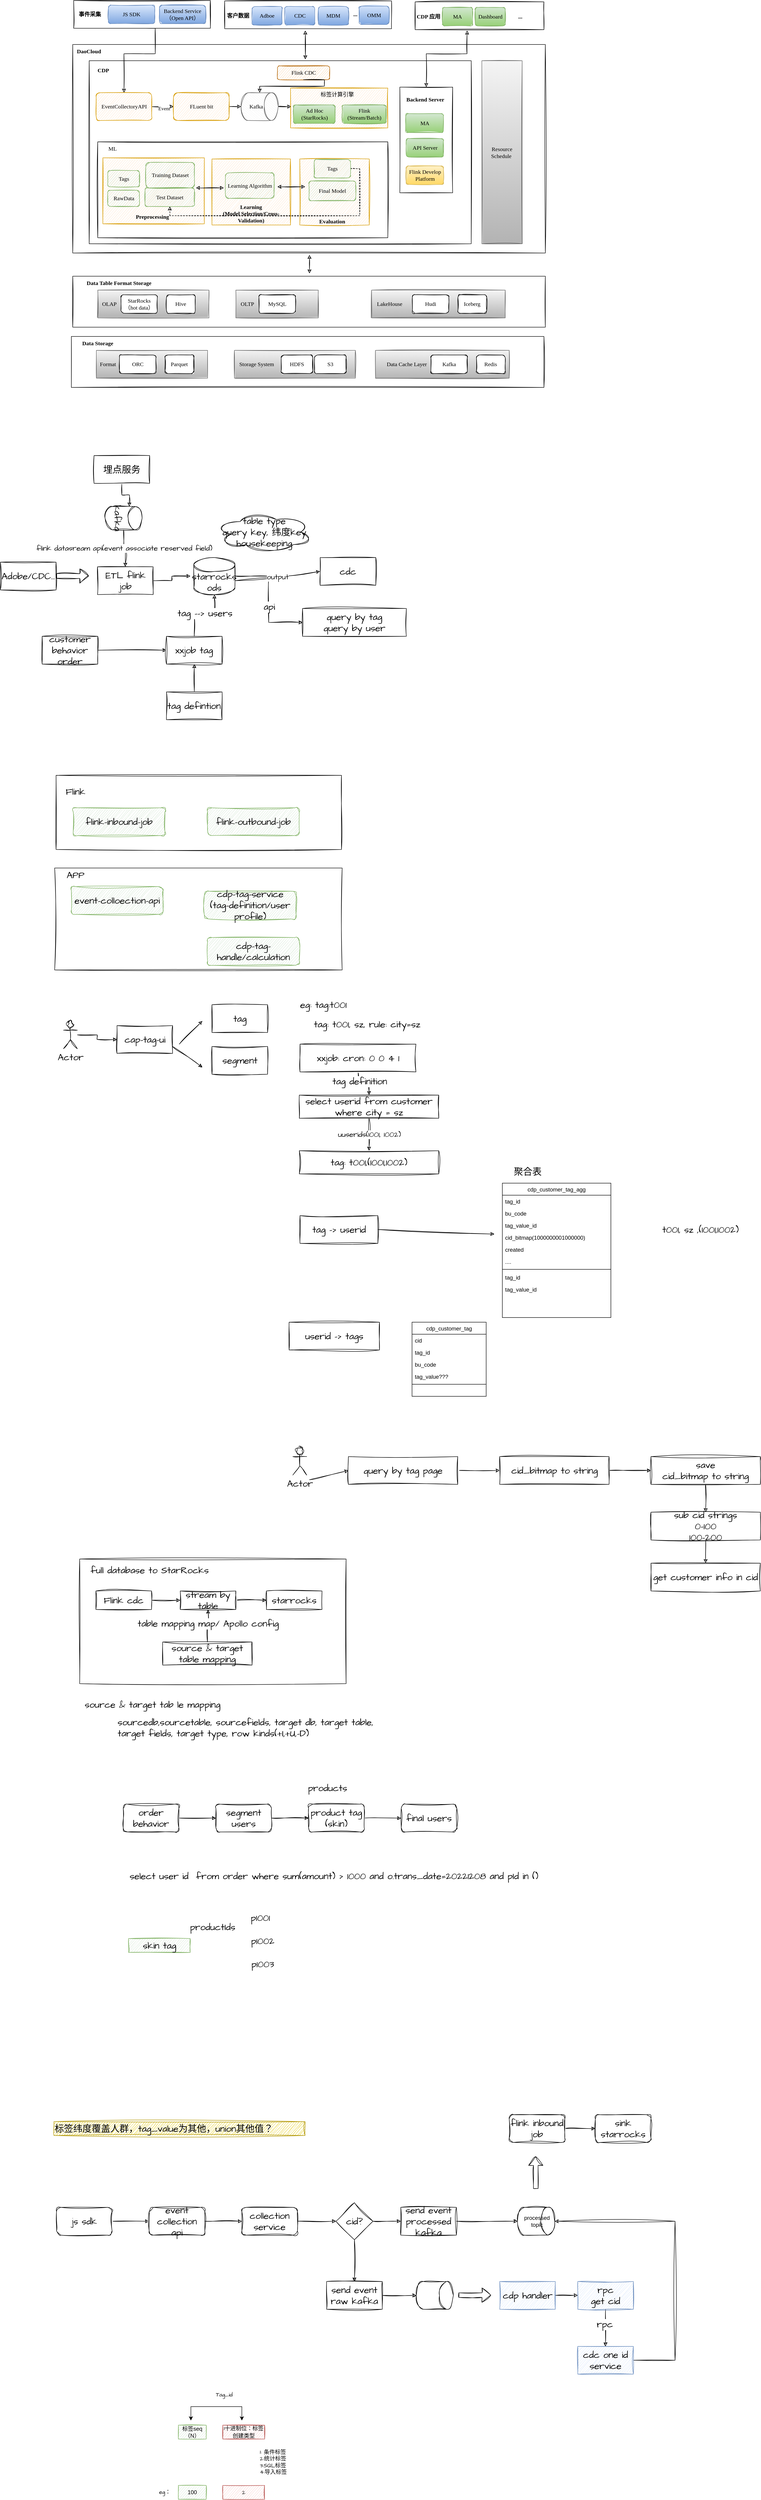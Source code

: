 <mxfile version="20.6.2" type="github">
  <diagram id="YJtl5HTyZOLG68UvCM0n" name="第 1 页">
    <mxGraphModel dx="1018" dy="-474" grid="1" gridSize="10" guides="1" tooltips="1" connect="1" arrows="1" fold="1" page="1" pageScale="1" pageWidth="827" pageHeight="1169" math="0" shadow="0">
      <root>
        <mxCell id="0" />
        <mxCell id="1" parent="0" />
        <mxCell id="IY-IGesfJMvV184KqPkw-102" value="" style="rounded=0;whiteSpace=wrap;html=1;sketch=1;hachureGap=4;jiggle=2;fontFamily=Architects Daughter;fontSource=https%3A%2F%2Ffonts.googleapis.com%2Fcss%3Ffamily%3DArchitects%2BDaughter;fontSize=20;" parent="1" vertex="1">
          <mxGeometry x="375" y="5261" width="575" height="269" as="geometry" />
        </mxCell>
        <mxCell id="HF32aqo9pS53ZTFzaLPI-163" value="" style="rounded=0;whiteSpace=wrap;html=1;sketch=1;fontFamily=Comic Sans MS;gradientColor=none;" parent="1" vertex="1">
          <mxGeometry x="360" y="2493" width="1020" height="110" as="geometry" />
        </mxCell>
        <mxCell id="HF32aqo9pS53ZTFzaLPI-48" value="" style="rounded=0;whiteSpace=wrap;html=1;sketch=1;fontFamily=Comic Sans MS;gradientColor=none;" parent="1" vertex="1">
          <mxGeometry x="360" y="1993" width="1020" height="450" as="geometry" />
        </mxCell>
        <mxCell id="HF32aqo9pS53ZTFzaLPI-58" value="" style="rounded=0;whiteSpace=wrap;html=1;sketch=1;fontFamily=Comic Sans MS;gradientColor=none;" parent="1" vertex="1">
          <mxGeometry x="395.5" y="2028" width="824.5" height="395" as="geometry" />
        </mxCell>
        <mxCell id="HF32aqo9pS53ZTFzaLPI-120" style="edgeStyle=orthogonalEdgeStyle;rounded=0;sketch=1;orthogonalLoop=1;jettySize=auto;html=1;exitX=0.5;exitY=1;exitDx=0;exitDy=0;entryX=0.5;entryY=0;entryDx=0;entryDy=0;fontFamily=Comic Sans MS;" parent="1" source="HF32aqo9pS53ZTFzaLPI-54" target="HF32aqo9pS53ZTFzaLPI-60" edge="1">
          <mxGeometry relative="1" as="geometry">
            <Array as="points">
              <mxPoint x="538" y="2013" />
              <mxPoint x="471" y="2013" />
            </Array>
          </mxGeometry>
        </mxCell>
        <mxCell id="HF32aqo9pS53ZTFzaLPI-54" value="" style="rounded=0;whiteSpace=wrap;html=1;sketch=1;fontFamily=Comic Sans MS;gradientColor=none;" parent="1" vertex="1">
          <mxGeometry x="362" y="1898" width="295" height="60" as="geometry" />
        </mxCell>
        <mxCell id="HF32aqo9pS53ZTFzaLPI-55" value="事件采集" style="text;html=1;strokeColor=none;fillColor=none;align=center;verticalAlign=middle;whiteSpace=wrap;rounded=0;sketch=1;fontFamily=Comic Sans MS;fontStyle=1" parent="1" vertex="1">
          <mxGeometry x="367" y="1913" width="60" height="30" as="geometry" />
        </mxCell>
        <mxCell id="HF32aqo9pS53ZTFzaLPI-56" value="JS SDK" style="rounded=1;whiteSpace=wrap;html=1;sketch=1;fontFamily=Comic Sans MS;fillColor=#dae8fc;strokeColor=#6c8ebf;gradientColor=#7ea6e0;" parent="1" vertex="1">
          <mxGeometry x="437" y="1908" width="100" height="40" as="geometry" />
        </mxCell>
        <mxCell id="HF32aqo9pS53ZTFzaLPI-57" value="Backend Service&lt;br&gt;（Open API）" style="rounded=1;whiteSpace=wrap;html=1;sketch=1;fontFamily=Comic Sans MS;fillColor=#dae8fc;strokeColor=#6c8ebf;gradientColor=#7ea6e0;" parent="1" vertex="1">
          <mxGeometry x="547" y="1908" width="100" height="40" as="geometry" />
        </mxCell>
        <mxCell id="HF32aqo9pS53ZTFzaLPI-59" value="CDP" style="text;html=1;strokeColor=none;fillColor=none;align=center;verticalAlign=middle;whiteSpace=wrap;rounded=0;sketch=1;fontFamily=Comic Sans MS;fontStyle=1" parent="1" vertex="1">
          <mxGeometry x="395.5" y="2034" width="60" height="30" as="geometry" />
        </mxCell>
        <mxCell id="HF32aqo9pS53ZTFzaLPI-62" value="" style="edgeStyle=orthogonalEdgeStyle;rounded=0;sketch=1;orthogonalLoop=1;jettySize=auto;html=1;fontFamily=Comic Sans MS;" parent="1" source="HF32aqo9pS53ZTFzaLPI-60" target="HF32aqo9pS53ZTFzaLPI-61" edge="1">
          <mxGeometry relative="1" as="geometry" />
        </mxCell>
        <mxCell id="HF32aqo9pS53ZTFzaLPI-63" value="Event" style="edgeLabel;html=1;align=center;verticalAlign=middle;resizable=0;points=[];fontFamily=Comic Sans MS;sketch=1;" parent="HF32aqo9pS53ZTFzaLPI-62" vertex="1" connectable="0">
          <mxGeometry x="0.107" y="-4" relative="1" as="geometry">
            <mxPoint as="offset" />
          </mxGeometry>
        </mxCell>
        <mxCell id="HF32aqo9pS53ZTFzaLPI-60" value="EventCollectoryAPI" style="rounded=1;whiteSpace=wrap;html=1;sketch=1;fontFamily=Comic Sans MS;fillColor=#ffe6cc;strokeColor=#d79b00;" parent="1" vertex="1">
          <mxGeometry x="410.5" y="2097" width="120" height="60" as="geometry" />
        </mxCell>
        <mxCell id="HF32aqo9pS53ZTFzaLPI-68" value="" style="edgeStyle=orthogonalEdgeStyle;rounded=0;sketch=1;orthogonalLoop=1;jettySize=auto;html=1;fontFamily=Comic Sans MS;" parent="1" source="HF32aqo9pS53ZTFzaLPI-61" target="HF32aqo9pS53ZTFzaLPI-67" edge="1">
          <mxGeometry relative="1" as="geometry" />
        </mxCell>
        <mxCell id="HF32aqo9pS53ZTFzaLPI-61" value="FLuent bit" style="whiteSpace=wrap;html=1;fontFamily=Comic Sans MS;rounded=1;sketch=1;fillColor=#ffe6cc;strokeColor=#d79b00;" parent="1" vertex="1">
          <mxGeometry x="577.5" y="2097" width="120" height="60" as="geometry" />
        </mxCell>
        <mxCell id="HF32aqo9pS53ZTFzaLPI-71" value="" style="edgeStyle=orthogonalEdgeStyle;rounded=0;sketch=1;orthogonalLoop=1;jettySize=auto;html=1;fontFamily=Comic Sans MS;" parent="1" source="HF32aqo9pS53ZTFzaLPI-67" edge="1">
          <mxGeometry relative="1" as="geometry">
            <mxPoint x="831.5" y="2127" as="targetPoint" />
          </mxGeometry>
        </mxCell>
        <mxCell id="HF32aqo9pS53ZTFzaLPI-67" value="" style="shape=cylinder3;whiteSpace=wrap;html=1;boundedLbl=1;backgroundOutline=1;size=15;rounded=0;sketch=1;fontFamily=Comic Sans MS;rotation=90;fillColor=#f5f5f5;fontColor=#333333;strokeColor=#666666;" parent="1" vertex="1">
          <mxGeometry x="733.5" y="2087" width="60" height="80" as="geometry" />
        </mxCell>
        <mxCell id="HF32aqo9pS53ZTFzaLPI-69" value="Kafka" style="text;html=1;strokeColor=none;fillColor=none;align=center;verticalAlign=middle;whiteSpace=wrap;rounded=0;sketch=1;fontFamily=Comic Sans MS;" parent="1" vertex="1">
          <mxGeometry x="734" y="2112" width="44" height="30" as="geometry" />
        </mxCell>
        <mxCell id="HF32aqo9pS53ZTFzaLPI-80" value="" style="rounded=0;whiteSpace=wrap;html=1;sketch=1;fontFamily=Comic Sans MS;fillColor=#f5f5f5;strokeColor=#666666;gradientColor=#b3b3b3;" parent="1" vertex="1">
          <mxGeometry x="414" y="2523" width="240" height="60" as="geometry" />
        </mxCell>
        <mxCell id="HF32aqo9pS53ZTFzaLPI-81" value="OLAP" style="text;html=1;strokeColor=none;fillColor=none;align=center;verticalAlign=middle;whiteSpace=wrap;rounded=0;sketch=1;fontFamily=Comic Sans MS;" parent="1" vertex="1">
          <mxGeometry x="409" y="2538" width="60" height="30" as="geometry" />
        </mxCell>
        <mxCell id="HF32aqo9pS53ZTFzaLPI-82" value="StarRocks&lt;br&gt;（hot data）" style="whiteSpace=wrap;html=1;fontFamily=Comic Sans MS;rounded=1;sketch=1;" parent="1" vertex="1">
          <mxGeometry x="464" y="2533" width="78.5" height="40" as="geometry" />
        </mxCell>
        <mxCell id="HF32aqo9pS53ZTFzaLPI-105" value="" style="rounded=0;whiteSpace=wrap;html=1;sketch=1;fontFamily=Comic Sans MS;gradientColor=none;" parent="1" vertex="1">
          <mxGeometry x="688" y="1899" width="360" height="60" as="geometry" />
        </mxCell>
        <mxCell id="HF32aqo9pS53ZTFzaLPI-106" value="客户数据" style="text;html=1;strokeColor=none;fillColor=none;align=center;verticalAlign=middle;whiteSpace=wrap;rounded=0;sketch=1;fontFamily=Comic Sans MS;fontStyle=1" parent="1" vertex="1">
          <mxGeometry x="687" y="1916" width="60" height="30" as="geometry" />
        </mxCell>
        <mxCell id="HF32aqo9pS53ZTFzaLPI-107" value="Adboe" style="rounded=1;whiteSpace=wrap;html=1;sketch=1;fontFamily=Comic Sans MS;fillColor=#dae8fc;strokeColor=#6c8ebf;gradientColor=#7ea6e0;" parent="1" vertex="1">
          <mxGeometry x="747" y="1911" width="65" height="40" as="geometry" />
        </mxCell>
        <mxCell id="HF32aqo9pS53ZTFzaLPI-111" value="CDC" style="rounded=1;whiteSpace=wrap;html=1;sketch=1;fontFamily=Comic Sans MS;fillColor=#dae8fc;strokeColor=#6c8ebf;gradientColor=#7ea6e0;" parent="1" vertex="1">
          <mxGeometry x="817.5" y="1911" width="65" height="40" as="geometry" />
        </mxCell>
        <mxCell id="HF32aqo9pS53ZTFzaLPI-114" value="MDM" style="rounded=1;whiteSpace=wrap;html=1;sketch=1;fontFamily=Comic Sans MS;fillColor=#dae8fc;strokeColor=#6c8ebf;gradientColor=#7ea6e0;" parent="1" vertex="1">
          <mxGeometry x="890" y="1911" width="65" height="40" as="geometry" />
        </mxCell>
        <mxCell id="HF32aqo9pS53ZTFzaLPI-115" value="OMM" style="rounded=1;whiteSpace=wrap;html=1;sketch=1;fontFamily=Comic Sans MS;gradientColor=#7ea6e0;fillColor=#dae8fc;strokeColor=#6c8ebf;" parent="1" vertex="1">
          <mxGeometry x="978" y="1910" width="65" height="40" as="geometry" />
        </mxCell>
        <mxCell id="HF32aqo9pS53ZTFzaLPI-116" value="..." style="text;html=1;align=center;verticalAlign=middle;whiteSpace=wrap;rounded=0;sketch=1;fontFamily=Comic Sans MS;fontStyle=1;" parent="1" vertex="1">
          <mxGeometry x="940" y="1913" width="60" height="30" as="geometry" />
        </mxCell>
        <mxCell id="HF32aqo9pS53ZTFzaLPI-117" value="Flink CDC" style="whiteSpace=wrap;html=1;fontFamily=Comic Sans MS;rounded=1;sketch=1;fillColor=#fad7ac;strokeColor=#b46504;" parent="1" vertex="1">
          <mxGeometry x="801.75" y="2039" width="112.75" height="30" as="geometry" />
        </mxCell>
        <mxCell id="HF32aqo9pS53ZTFzaLPI-124" value="" style="rounded=0;whiteSpace=wrap;html=1;sketch=1;fontFamily=Comic Sans MS;fillColor=#ffe6cc;strokeColor=#d79b00;" parent="1" vertex="1">
          <mxGeometry x="830" y="2087" width="210" height="86" as="geometry" />
        </mxCell>
        <mxCell id="HF32aqo9pS53ZTFzaLPI-125" value="标签计算引擎" style="text;html=1;strokeColor=none;fillColor=none;align=center;verticalAlign=middle;whiteSpace=wrap;rounded=0;sketch=1;fontFamily=Comic Sans MS;" parent="1" vertex="1">
          <mxGeometry x="881" y="2085" width="100" height="32.5" as="geometry" />
        </mxCell>
        <mxCell id="HF32aqo9pS53ZTFzaLPI-126" value="Ad Hoc&lt;br&gt;(StarRocks)" style="whiteSpace=wrap;html=1;fontFamily=Comic Sans MS;rounded=1;sketch=1;fillColor=#d5e8d4;strokeColor=#82b366;gradientColor=#97d077;" parent="1" vertex="1">
          <mxGeometry x="836.5" y="2123.25" width="90" height="40" as="geometry" />
        </mxCell>
        <mxCell id="HF32aqo9pS53ZTFzaLPI-147" value="" style="rounded=0;whiteSpace=wrap;html=1;sketch=1;fontFamily=Comic Sans MS;gradientColor=none;" parent="1" vertex="1">
          <mxGeometry x="414" y="2203" width="626" height="207" as="geometry" />
        </mxCell>
        <mxCell id="HF32aqo9pS53ZTFzaLPI-127" value="Flink&lt;br&gt;(Stream/Batch)" style="whiteSpace=wrap;html=1;fontFamily=Comic Sans MS;rounded=1;sketch=1;fillColor=#d5e8d4;strokeColor=#82b366;gradientColor=#97d077;" parent="1" vertex="1">
          <mxGeometry x="941.5" y="2123.25" width="95" height="40" as="geometry" />
        </mxCell>
        <mxCell id="HF32aqo9pS53ZTFzaLPI-128" value="" style="rounded=0;whiteSpace=wrap;html=1;sketch=1;fontFamily=Comic Sans MS;fillColor=#ffe6cc;strokeColor=#d79b00;" parent="1" vertex="1">
          <mxGeometry x="425" y="2237.5" width="219" height="142.5" as="geometry" />
        </mxCell>
        <mxCell id="HF32aqo9pS53ZTFzaLPI-129" value="Tags" style="whiteSpace=wrap;html=1;fontFamily=Comic Sans MS;rounded=1;sketch=1;fillColor=#d5e8d4;strokeColor=#82b366;" parent="1" vertex="1">
          <mxGeometry x="435.5" y="2265" width="68.5" height="35" as="geometry" />
        </mxCell>
        <mxCell id="HF32aqo9pS53ZTFzaLPI-130" value="RawData" style="whiteSpace=wrap;html=1;fontFamily=Comic Sans MS;rounded=1;sketch=1;fillColor=#d5e8d4;strokeColor=#82b366;" parent="1" vertex="1">
          <mxGeometry x="435.5" y="2307.5" width="68.5" height="35" as="geometry" />
        </mxCell>
        <mxCell id="HF32aqo9pS53ZTFzaLPI-131" value="Training Dataset" style="whiteSpace=wrap;html=1;fontFamily=Comic Sans MS;rounded=1;sketch=1;fillColor=#d5e8d4;strokeColor=#82b366;" parent="1" vertex="1">
          <mxGeometry x="517.75" y="2247.5" width="105" height="55" as="geometry" />
        </mxCell>
        <mxCell id="HF32aqo9pS53ZTFzaLPI-132" value="Test Dataset" style="whiteSpace=wrap;html=1;fontFamily=Comic Sans MS;rounded=1;sketch=1;fillColor=#d5e8d4;strokeColor=#82b366;" parent="1" vertex="1">
          <mxGeometry x="516" y="2302.5" width="106.75" height="40" as="geometry" />
        </mxCell>
        <mxCell id="HF32aqo9pS53ZTFzaLPI-133" value="Preprocessing" style="text;html=1;strokeColor=none;fillColor=none;align=center;verticalAlign=middle;whiteSpace=wrap;rounded=0;sketch=1;fontFamily=Comic Sans MS;fontStyle=1" parent="1" vertex="1">
          <mxGeometry x="501.5" y="2350" width="60" height="30" as="geometry" />
        </mxCell>
        <mxCell id="HF32aqo9pS53ZTFzaLPI-134" value="" style="rounded=0;whiteSpace=wrap;html=1;sketch=1;fontFamily=Comic Sans MS;fillColor=#ffe6cc;strokeColor=#d79b00;" parent="1" vertex="1">
          <mxGeometry x="660.5" y="2240" width="169.5" height="142.5" as="geometry" />
        </mxCell>
        <mxCell id="HF32aqo9pS53ZTFzaLPI-135" value="Learning Algorithm" style="whiteSpace=wrap;html=1;fontFamily=Comic Sans MS;rounded=1;sketch=1;fillColor=#d5e8d4;strokeColor=#82b366;" parent="1" vertex="1">
          <mxGeometry x="689.5" y="2270" width="105" height="55" as="geometry" />
        </mxCell>
        <mxCell id="HF32aqo9pS53ZTFzaLPI-136" value="Learning&lt;br&gt;(Model Selection/Cross-Validation)" style="text;html=1;strokeColor=none;fillColor=none;align=center;verticalAlign=middle;whiteSpace=wrap;rounded=0;sketch=1;fontFamily=Comic Sans MS;fontStyle=1" parent="1" vertex="1">
          <mxGeometry x="671.25" y="2342.5" width="148" height="30" as="geometry" />
        </mxCell>
        <mxCell id="HF32aqo9pS53ZTFzaLPI-138" value="" style="rounded=0;whiteSpace=wrap;html=1;sketch=1;fontFamily=Comic Sans MS;fillColor=#ffe6cc;strokeColor=#d79b00;" parent="1" vertex="1">
          <mxGeometry x="850" y="2240" width="150" height="142.5" as="geometry" />
        </mxCell>
        <mxCell id="HF32aqo9pS53ZTFzaLPI-145" style="edgeStyle=orthogonalEdgeStyle;rounded=0;sketch=1;orthogonalLoop=1;jettySize=auto;html=1;exitX=1;exitY=0.5;exitDx=0;exitDy=0;entryX=0.5;entryY=1;entryDx=0;entryDy=0;dashed=1;fontFamily=Comic Sans MS;fontStyle=1;strokeWidth=1;" parent="1" source="HF32aqo9pS53ZTFzaLPI-141" target="HF32aqo9pS53ZTFzaLPI-132" edge="1">
          <mxGeometry relative="1" as="geometry" />
        </mxCell>
        <mxCell id="HF32aqo9pS53ZTFzaLPI-139" value="Final Model" style="whiteSpace=wrap;html=1;fontFamily=Comic Sans MS;rounded=1;sketch=1;fillColor=#d5e8d4;strokeColor=#82b366;" parent="1" vertex="1">
          <mxGeometry x="869.75" y="2287.5" width="101" height="42.5" as="geometry" />
        </mxCell>
        <mxCell id="HF32aqo9pS53ZTFzaLPI-140" value="Evaluation" style="text;html=1;strokeColor=none;fillColor=none;align=center;verticalAlign=middle;whiteSpace=wrap;rounded=0;sketch=1;fontFamily=Comic Sans MS;fontStyle=1" parent="1" vertex="1">
          <mxGeometry x="860.25" y="2360" width="120" height="30" as="geometry" />
        </mxCell>
        <mxCell id="HF32aqo9pS53ZTFzaLPI-141" value="Tags" style="whiteSpace=wrap;html=1;fontFamily=Comic Sans MS;rounded=1;sketch=1;fillColor=#d5e8d4;strokeColor=#82b366;" parent="1" vertex="1">
          <mxGeometry x="881" y="2241" width="78.5" height="40" as="geometry" />
        </mxCell>
        <mxCell id="HF32aqo9pS53ZTFzaLPI-148" value="ML" style="text;html=1;strokeColor=none;fillColor=none;align=center;verticalAlign=middle;whiteSpace=wrap;rounded=0;sketch=1;fontFamily=Comic Sans MS;" parent="1" vertex="1">
          <mxGeometry x="416" y="2203" width="60" height="30" as="geometry" />
        </mxCell>
        <mxCell id="HF32aqo9pS53ZTFzaLPI-150" value="" style="endArrow=classic;html=1;rounded=0;sketch=1;strokeWidth=1;fontFamily=Comic Sans MS;exitX=0.5;exitY=1;exitDx=0;exitDy=0;entryX=0;entryY=0.5;entryDx=0;entryDy=0;entryPerimeter=0;edgeStyle=orthogonalEdgeStyle;" parent="1" source="HF32aqo9pS53ZTFzaLPI-117" target="HF32aqo9pS53ZTFzaLPI-67" edge="1">
          <mxGeometry width="50" height="50" relative="1" as="geometry">
            <mxPoint x="760" y="2123" as="sourcePoint" />
            <mxPoint x="810" y="2073" as="targetPoint" />
            <Array as="points">
              <mxPoint x="903" y="2083" />
              <mxPoint x="764" y="2083" />
            </Array>
          </mxGeometry>
        </mxCell>
        <mxCell id="HF32aqo9pS53ZTFzaLPI-151" value="" style="rounded=0;whiteSpace=wrap;html=1;sketch=1;fontFamily=Comic Sans MS;" parent="1" vertex="1">
          <mxGeometry x="1066" y="2085" width="114" height="228" as="geometry" />
        </mxCell>
        <mxCell id="HF32aqo9pS53ZTFzaLPI-152" value="Backend Server" style="text;html=1;strokeColor=none;fillColor=none;align=center;verticalAlign=middle;whiteSpace=wrap;rounded=0;sketch=1;fontFamily=Comic Sans MS;fontStyle=1" parent="1" vertex="1">
          <mxGeometry x="1049.25" y="2097" width="143.5" height="30" as="geometry" />
        </mxCell>
        <mxCell id="HF32aqo9pS53ZTFzaLPI-153" value="MA" style="rounded=1;whiteSpace=wrap;html=1;sketch=1;fontFamily=Comic Sans MS;fillColor=#d5e8d4;strokeColor=#82b366;gradientColor=#97d077;" parent="1" vertex="1">
          <mxGeometry x="1078.5" y="2142" width="81.5" height="41" as="geometry" />
        </mxCell>
        <mxCell id="HF32aqo9pS53ZTFzaLPI-154" value="API Server" style="rounded=1;whiteSpace=wrap;html=1;sketch=1;fontFamily=Comic Sans MS;fillColor=#d5e8d4;strokeColor=#82b366;gradientColor=#97d077;" parent="1" vertex="1">
          <mxGeometry x="1079.5" y="2196" width="80.5" height="40" as="geometry" />
        </mxCell>
        <mxCell id="HF32aqo9pS53ZTFzaLPI-156" value="" style="endArrow=classic;startArrow=classic;html=1;rounded=0;sketch=1;strokeWidth=1;fontFamily=Comic Sans MS;" parent="1" edge="1">
          <mxGeometry width="50" height="50" relative="1" as="geometry">
            <mxPoint x="862" y="2025" as="sourcePoint" />
            <mxPoint x="862" y="1963" as="targetPoint" />
            <Array as="points">
              <mxPoint x="862" y="2025" />
            </Array>
          </mxGeometry>
        </mxCell>
        <mxCell id="HF32aqo9pS53ZTFzaLPI-161" value="DaoCloud" style="text;html=1;strokeColor=none;fillColor=none;align=center;verticalAlign=middle;whiteSpace=wrap;rounded=0;sketch=1;fontFamily=Comic Sans MS;fontStyle=1" parent="1" vertex="1">
          <mxGeometry x="365" y="1993" width="60" height="30" as="geometry" />
        </mxCell>
        <mxCell id="HF32aqo9pS53ZTFzaLPI-165" value="Data Table Format Storage" style="text;html=1;strokeColor=none;fillColor=none;align=center;verticalAlign=middle;whiteSpace=wrap;rounded=0;sketch=1;fontFamily=Comic Sans MS;fontStyle=1" parent="1" vertex="1">
          <mxGeometry x="370" y="2493" width="180" height="30" as="geometry" />
        </mxCell>
        <mxCell id="HF32aqo9pS53ZTFzaLPI-172" value="Hive" style="whiteSpace=wrap;html=1;fontFamily=Comic Sans MS;rounded=1;sketch=1;" parent="1" vertex="1">
          <mxGeometry x="562.31" y="2533" width="62.12" height="40" as="geometry" />
        </mxCell>
        <mxCell id="HF32aqo9pS53ZTFzaLPI-181" value="" style="rounded=0;whiteSpace=wrap;html=1;sketch=1;fontFamily=Comic Sans MS;gradientColor=none;" parent="1" vertex="1">
          <mxGeometry x="1099" y="1901" width="278" height="60" as="geometry" />
        </mxCell>
        <mxCell id="HF32aqo9pS53ZTFzaLPI-182" value="CDP 应用" style="text;html=1;strokeColor=none;fillColor=none;align=center;verticalAlign=middle;whiteSpace=wrap;rounded=0;sketch=1;fontFamily=Comic Sans MS;fontStyle=1" parent="1" vertex="1">
          <mxGeometry x="1098" y="1918" width="60" height="30" as="geometry" />
        </mxCell>
        <mxCell id="HF32aqo9pS53ZTFzaLPI-183" value="MA" style="rounded=1;whiteSpace=wrap;html=1;sketch=1;fontFamily=Comic Sans MS;fillColor=#d5e8d4;strokeColor=#82b366;gradientColor=#97d077;" parent="1" vertex="1">
          <mxGeometry x="1158" y="1913" width="65" height="40" as="geometry" />
        </mxCell>
        <mxCell id="HF32aqo9pS53ZTFzaLPI-184" value="Dashboard" style="rounded=1;whiteSpace=wrap;html=1;sketch=1;fontFamily=Comic Sans MS;fillColor=#d5e8d4;strokeColor=#82b366;gradientColor=#97d077;" parent="1" vertex="1">
          <mxGeometry x="1228.5" y="1913" width="65" height="40" as="geometry" />
        </mxCell>
        <mxCell id="HF32aqo9pS53ZTFzaLPI-187" value="..." style="text;html=1;strokeColor=none;fillColor=none;align=center;verticalAlign=middle;whiteSpace=wrap;rounded=0;sketch=1;fontFamily=Comic Sans MS;fontStyle=1" parent="1" vertex="1">
          <mxGeometry x="1295.75" y="1918" width="60" height="30" as="geometry" />
        </mxCell>
        <mxCell id="HF32aqo9pS53ZTFzaLPI-195" value="" style="endArrow=classic;startArrow=classic;html=1;rounded=0;sketch=1;strokeWidth=1;fontFamily=Comic Sans MS;" parent="1" edge="1">
          <mxGeometry width="50" height="50" relative="1" as="geometry">
            <mxPoint x="871" y="2487" as="sourcePoint" />
            <mxPoint x="871" y="2447" as="targetPoint" />
          </mxGeometry>
        </mxCell>
        <mxCell id="HF32aqo9pS53ZTFzaLPI-199" value="Flink Develop&lt;br&gt;Platform" style="rounded=1;whiteSpace=wrap;html=1;sketch=1;fontFamily=Comic Sans MS;fillColor=#fff2cc;strokeColor=#d6b656;gradientColor=#ffd966;" parent="1" vertex="1">
          <mxGeometry x="1079.5" y="2255" width="80.5" height="40" as="geometry" />
        </mxCell>
        <mxCell id="HF32aqo9pS53ZTFzaLPI-201" value="Resource Schedule&amp;nbsp;" style="rounded=0;whiteSpace=wrap;html=1;sketch=1;fontFamily=Comic Sans MS;gradientColor=#b3b3b3;fillColor=#f5f5f5;strokeColor=#666666;" parent="1" vertex="1">
          <mxGeometry x="1243" y="2028" width="87" height="395" as="geometry" />
        </mxCell>
        <mxCell id="HF32aqo9pS53ZTFzaLPI-204" value="" style="endArrow=classic;startArrow=classic;html=1;rounded=0;sketch=1;strokeWidth=1;fontFamily=Comic Sans MS;edgeStyle=orthogonalEdgeStyle;exitX=0.5;exitY=0;exitDx=0;exitDy=0;entryX=0.403;entryY=1.033;entryDx=0;entryDy=0;entryPerimeter=0;" parent="1" source="HF32aqo9pS53ZTFzaLPI-151" target="HF32aqo9pS53ZTFzaLPI-181" edge="1">
          <mxGeometry width="50" height="50" relative="1" as="geometry">
            <mxPoint x="1117" y="2078" as="sourcePoint" />
            <mxPoint x="1230" y="1973" as="targetPoint" />
            <Array as="points">
              <mxPoint x="1123" y="2013" />
              <mxPoint x="1211" y="2013" />
            </Array>
          </mxGeometry>
        </mxCell>
        <mxCell id="HF32aqo9pS53ZTFzaLPI-205" value="" style="rounded=0;whiteSpace=wrap;html=1;sketch=1;fontFamily=Comic Sans MS;fillColor=#f5f5f5;strokeColor=#666666;gradientColor=#b3b3b3;" parent="1" vertex="1">
          <mxGeometry x="712" y="2523" width="178" height="60" as="geometry" />
        </mxCell>
        <mxCell id="HF32aqo9pS53ZTFzaLPI-206" value="OLTP" style="text;html=1;strokeColor=none;fillColor=none;align=center;verticalAlign=middle;whiteSpace=wrap;rounded=0;sketch=1;fontFamily=Comic Sans MS;" parent="1" vertex="1">
          <mxGeometry x="707" y="2538" width="60" height="30" as="geometry" />
        </mxCell>
        <mxCell id="HF32aqo9pS53ZTFzaLPI-207" value="MySQL" style="whiteSpace=wrap;html=1;fontFamily=Comic Sans MS;rounded=1;sketch=1;" parent="1" vertex="1">
          <mxGeometry x="762" y="2533" width="78.5" height="40" as="geometry" />
        </mxCell>
        <mxCell id="HF32aqo9pS53ZTFzaLPI-209" value="" style="rounded=0;whiteSpace=wrap;html=1;sketch=1;fontFamily=Comic Sans MS;fillColor=#f5f5f5;strokeColor=#666666;gradientColor=#b3b3b3;" parent="1" vertex="1">
          <mxGeometry x="1005.0" y="2523" width="288.5" height="60" as="geometry" />
        </mxCell>
        <mxCell id="HF32aqo9pS53ZTFzaLPI-210" value="LakeHouse" style="text;html=1;strokeColor=none;fillColor=none;align=center;verticalAlign=middle;whiteSpace=wrap;rounded=0;sketch=1;fontFamily=Comic Sans MS;" parent="1" vertex="1">
          <mxGeometry x="1013.5" y="2538" width="60" height="30" as="geometry" />
        </mxCell>
        <mxCell id="HF32aqo9pS53ZTFzaLPI-211" value="Hudi" style="whiteSpace=wrap;html=1;fontFamily=Comic Sans MS;rounded=1;sketch=1;" parent="1" vertex="1">
          <mxGeometry x="1093.07" y="2533" width="78.5" height="40" as="geometry" />
        </mxCell>
        <mxCell id="HF32aqo9pS53ZTFzaLPI-212" value="Iceberg" style="whiteSpace=wrap;html=1;fontFamily=Comic Sans MS;rounded=1;sketch=1;" parent="1" vertex="1">
          <mxGeometry x="1191.38" y="2533" width="62.12" height="40" as="geometry" />
        </mxCell>
        <mxCell id="HF32aqo9pS53ZTFzaLPI-213" value="" style="rounded=0;whiteSpace=wrap;html=1;sketch=1;fontFamily=Comic Sans MS;gradientColor=none;" parent="1" vertex="1">
          <mxGeometry x="357" y="2623" width="1020" height="110" as="geometry" />
        </mxCell>
        <mxCell id="HF32aqo9pS53ZTFzaLPI-214" value="" style="rounded=0;whiteSpace=wrap;html=1;sketch=1;fontFamily=Comic Sans MS;fillColor=#f5f5f5;strokeColor=#666666;gradientColor=#b3b3b3;" parent="1" vertex="1">
          <mxGeometry x="411" y="2653" width="240" height="60" as="geometry" />
        </mxCell>
        <mxCell id="HF32aqo9pS53ZTFzaLPI-215" value="Format" style="text;html=1;strokeColor=none;fillColor=none;align=center;verticalAlign=middle;whiteSpace=wrap;rounded=0;sketch=1;fontFamily=Comic Sans MS;" parent="1" vertex="1">
          <mxGeometry x="406" y="2668" width="60" height="30" as="geometry" />
        </mxCell>
        <mxCell id="HF32aqo9pS53ZTFzaLPI-216" value="ORC" style="whiteSpace=wrap;html=1;fontFamily=Comic Sans MS;rounded=1;sketch=1;" parent="1" vertex="1">
          <mxGeometry x="461" y="2663" width="78.5" height="40" as="geometry" />
        </mxCell>
        <mxCell id="HF32aqo9pS53ZTFzaLPI-217" value="Data Storage" style="text;html=1;strokeColor=none;fillColor=none;align=center;verticalAlign=middle;whiteSpace=wrap;rounded=0;sketch=1;fontFamily=Comic Sans MS;fontStyle=1" parent="1" vertex="1">
          <mxGeometry x="324" y="2623" width="180" height="30" as="geometry" />
        </mxCell>
        <mxCell id="HF32aqo9pS53ZTFzaLPI-218" value="Parquet" style="whiteSpace=wrap;html=1;fontFamily=Comic Sans MS;rounded=1;sketch=1;" parent="1" vertex="1">
          <mxGeometry x="559.31" y="2663" width="62.12" height="40" as="geometry" />
        </mxCell>
        <mxCell id="HF32aqo9pS53ZTFzaLPI-219" value="" style="rounded=0;whiteSpace=wrap;html=1;sketch=1;fontFamily=Comic Sans MS;fillColor=#f5f5f5;strokeColor=#666666;gradientColor=#b3b3b3;" parent="1" vertex="1">
          <mxGeometry x="709" y="2653" width="261" height="60" as="geometry" />
        </mxCell>
        <mxCell id="HF32aqo9pS53ZTFzaLPI-220" value="Storage System" style="text;html=1;strokeColor=none;fillColor=none;align=center;verticalAlign=middle;whiteSpace=wrap;rounded=0;sketch=1;fontFamily=Comic Sans MS;" parent="1" vertex="1">
          <mxGeometry x="704" y="2668" width="106" height="30" as="geometry" />
        </mxCell>
        <mxCell id="HF32aqo9pS53ZTFzaLPI-221" value="HDFS" style="whiteSpace=wrap;html=1;fontFamily=Comic Sans MS;rounded=1;sketch=1;" parent="1" vertex="1">
          <mxGeometry x="810" y="2663" width="68" height="40" as="geometry" />
        </mxCell>
        <mxCell id="HF32aqo9pS53ZTFzaLPI-222" value="" style="rounded=0;whiteSpace=wrap;html=1;sketch=1;fontFamily=Comic Sans MS;fillColor=#f5f5f5;strokeColor=#666666;gradientColor=#b3b3b3;" parent="1" vertex="1">
          <mxGeometry x="1013.5" y="2653" width="288.5" height="60" as="geometry" />
        </mxCell>
        <mxCell id="HF32aqo9pS53ZTFzaLPI-223" value="Data Cache Layer" style="text;html=1;strokeColor=none;fillColor=none;align=center;verticalAlign=middle;whiteSpace=wrap;rounded=0;sketch=1;fontFamily=Comic Sans MS;" parent="1" vertex="1">
          <mxGeometry x="1022" y="2668" width="117.5" height="30" as="geometry" />
        </mxCell>
        <mxCell id="HF32aqo9pS53ZTFzaLPI-224" value="Kafka" style="whiteSpace=wrap;html=1;fontFamily=Comic Sans MS;rounded=1;sketch=1;" parent="1" vertex="1">
          <mxGeometry x="1133.07" y="2663" width="78.5" height="40" as="geometry" />
        </mxCell>
        <mxCell id="HF32aqo9pS53ZTFzaLPI-225" value="Redis" style="whiteSpace=wrap;html=1;fontFamily=Comic Sans MS;rounded=1;sketch=1;" parent="1" vertex="1">
          <mxGeometry x="1231.38" y="2663" width="62.12" height="40" as="geometry" />
        </mxCell>
        <mxCell id="HF32aqo9pS53ZTFzaLPI-226" value="S3" style="whiteSpace=wrap;html=1;fontFamily=Comic Sans MS;rounded=1;sketch=1;" parent="1" vertex="1">
          <mxGeometry x="882" y="2663" width="68" height="40" as="geometry" />
        </mxCell>
        <mxCell id="HF32aqo9pS53ZTFzaLPI-227" value="" style="endArrow=classic;startArrow=classic;html=1;rounded=0;sketch=1;strokeWidth=1;fontFamily=Comic Sans MS;" parent="1" edge="1">
          <mxGeometry width="50" height="50" relative="1" as="geometry">
            <mxPoint x="626" y="2302.5" as="sourcePoint" />
            <mxPoint x="686" y="2302.5" as="targetPoint" />
          </mxGeometry>
        </mxCell>
        <mxCell id="HF32aqo9pS53ZTFzaLPI-228" value="" style="endArrow=classic;startArrow=classic;html=1;rounded=0;sketch=1;strokeWidth=1;fontFamily=Comic Sans MS;" parent="1" edge="1">
          <mxGeometry width="50" height="50" relative="1" as="geometry">
            <mxPoint x="801.75" y="2300" as="sourcePoint" />
            <mxPoint x="861.75" y="2300" as="targetPoint" />
          </mxGeometry>
        </mxCell>
        <mxCell id="IY-IGesfJMvV184KqPkw-10" style="edgeStyle=orthogonalEdgeStyle;rounded=0;sketch=1;hachureGap=4;jiggle=2;orthogonalLoop=1;jettySize=auto;html=1;entryX=0;entryY=0;entryDx=0;entryDy=27.5;entryPerimeter=0;fontFamily=Architects Daughter;fontSource=https%3A%2F%2Ffonts.googleapis.com%2Fcss%3Ffamily%3DArchitects%2BDaughter;fontSize=16;" parent="1" source="IY-IGesfJMvV184KqPkw-1" target="IY-IGesfJMvV184KqPkw-9" edge="1">
          <mxGeometry relative="1" as="geometry" />
        </mxCell>
        <mxCell id="IY-IGesfJMvV184KqPkw-1" value="埋点服务" style="rounded=0;whiteSpace=wrap;html=1;sketch=1;hachureGap=4;jiggle=2;fontFamily=Architects Daughter;fontSource=https%3A%2F%2Ffonts.googleapis.com%2Fcss%3Ffamily%3DArchitects%2BDaughter;fontSize=20;" parent="1" vertex="1">
          <mxGeometry x="406" y="2880" width="120" height="60" as="geometry" />
        </mxCell>
        <mxCell id="IY-IGesfJMvV184KqPkw-5" style="edgeStyle=orthogonalEdgeStyle;rounded=0;sketch=1;hachureGap=4;jiggle=2;orthogonalLoop=1;jettySize=auto;html=1;entryX=0;entryY=0.5;entryDx=0;entryDy=0;fontFamily=Architects Daughter;fontSource=https%3A%2F%2Ffonts.googleapis.com%2Fcss%3Ffamily%3DArchitects%2BDaughter;fontSize=16;" parent="1" source="IY-IGesfJMvV184KqPkw-2" edge="1">
          <mxGeometry relative="1" as="geometry">
            <mxPoint x="614" y="3140" as="targetPoint" />
          </mxGeometry>
        </mxCell>
        <mxCell id="IY-IGesfJMvV184KqPkw-2" value="ETL flink job" style="rounded=0;whiteSpace=wrap;html=1;sketch=1;hachureGap=4;jiggle=2;fontFamily=Architects Daughter;fontSource=https%3A%2F%2Ffonts.googleapis.com%2Fcss%3Ffamily%3DArchitects%2BDaughter;fontSize=20;" parent="1" vertex="1">
          <mxGeometry x="413.5" y="3120" width="120" height="60" as="geometry" />
        </mxCell>
        <mxCell id="IY-IGesfJMvV184KqPkw-23" style="edgeStyle=orthogonalEdgeStyle;rounded=0;sketch=1;hachureGap=4;jiggle=2;orthogonalLoop=1;jettySize=auto;html=1;entryX=0;entryY=0.5;entryDx=0;entryDy=0;fontFamily=Architects Daughter;fontSource=https%3A%2F%2Ffonts.googleapis.com%2Fcss%3Ffamily%3DArchitects%2BDaughter;fontSize=16;" parent="1" source="IY-IGesfJMvV184KqPkw-6" target="IY-IGesfJMvV184KqPkw-22" edge="1">
          <mxGeometry relative="1" as="geometry" />
        </mxCell>
        <mxCell id="IY-IGesfJMvV184KqPkw-27" value="api" style="edgeLabel;html=1;align=center;verticalAlign=middle;resizable=0;points=[];fontSize=20;fontFamily=Architects Daughter;" parent="IY-IGesfJMvV184KqPkw-23" vertex="1" connectable="0">
          <mxGeometry x="0.124" y="1" relative="1" as="geometry">
            <mxPoint as="offset" />
          </mxGeometry>
        </mxCell>
        <mxCell id="IY-IGesfJMvV184KqPkw-6" value="starrocks&lt;br&gt;ods" style="shape=cylinder3;whiteSpace=wrap;html=1;boundedLbl=1;backgroundOutline=1;size=15;sketch=1;hachureGap=4;jiggle=2;fontFamily=Architects Daughter;fontSource=https%3A%2F%2Ffonts.googleapis.com%2Fcss%3Ffamily%3DArchitects%2BDaughter;fontSize=20;" parent="1" vertex="1">
          <mxGeometry x="621.43" y="3100" width="88.57" height="80" as="geometry" />
        </mxCell>
        <mxCell id="IY-IGesfJMvV184KqPkw-7" value="Adobe/CDC..." style="rounded=0;whiteSpace=wrap;html=1;sketch=1;hachureGap=4;jiggle=2;fontFamily=Architects Daughter;fontSource=https%3A%2F%2Ffonts.googleapis.com%2Fcss%3Ffamily%3DArchitects%2BDaughter;fontSize=20;" parent="1" vertex="1">
          <mxGeometry x="204" y="3110" width="120" height="60" as="geometry" />
        </mxCell>
        <mxCell id="IY-IGesfJMvV184KqPkw-8" value="" style="shape=flexArrow;endArrow=classic;html=1;rounded=0;sketch=1;hachureGap=4;jiggle=2;fontFamily=Architects Daughter;fontSource=https%3A%2F%2Ffonts.googleapis.com%2Fcss%3Ffamily%3DArchitects%2BDaughter;fontSize=16;" parent="1" source="IY-IGesfJMvV184KqPkw-7" edge="1">
          <mxGeometry width="50" height="50" relative="1" as="geometry">
            <mxPoint x="324" y="3190" as="sourcePoint" />
            <mxPoint x="394.711" y="3140" as="targetPoint" />
          </mxGeometry>
        </mxCell>
        <mxCell id="IY-IGesfJMvV184KqPkw-13" value="flink datasream api(event associate reserved field)" style="edgeStyle=orthogonalEdgeStyle;rounded=0;sketch=1;hachureGap=4;jiggle=2;orthogonalLoop=1;jettySize=auto;html=1;exitX=1;exitY=0.5;exitDx=0;exitDy=0;exitPerimeter=0;fontFamily=Architects Daughter;fontSource=https%3A%2F%2Ffonts.googleapis.com%2Fcss%3Ffamily%3DArchitects%2BDaughter;fontSize=16;" parent="1" source="IY-IGesfJMvV184KqPkw-9" target="IY-IGesfJMvV184KqPkw-2" edge="1">
          <mxGeometry relative="1" as="geometry" />
        </mxCell>
        <mxCell id="IY-IGesfJMvV184KqPkw-9" value="kafka" style="shape=cylinder3;whiteSpace=wrap;html=1;boundedLbl=1;backgroundOutline=1;size=15;sketch=1;hachureGap=4;jiggle=2;fontFamily=Architects Daughter;fontSource=https%3A%2F%2Ffonts.googleapis.com%2Fcss%3Ffamily%3DArchitects%2BDaughter;fontSize=20;rotation=90;" parent="1" vertex="1">
          <mxGeometry x="444.63" y="2975.13" width="50.25" height="80" as="geometry" />
        </mxCell>
        <mxCell id="IY-IGesfJMvV184KqPkw-15" value="table type&lt;br&gt;query key, 纬度key&lt;br&gt;housekeeping" style="ellipse;shape=cloud;whiteSpace=wrap;html=1;sketch=1;hachureGap=4;jiggle=2;fontFamily=Architects Daughter;fontSource=https%3A%2F%2Ffonts.googleapis.com%2Fcss%3Ffamily%3DArchitects%2BDaughter;fontSize=20;" parent="1" vertex="1">
          <mxGeometry x="669" y="3000" width="209" height="90" as="geometry" />
        </mxCell>
        <mxCell id="IY-IGesfJMvV184KqPkw-18" style="edgeStyle=orthogonalEdgeStyle;rounded=0;sketch=1;hachureGap=4;jiggle=2;orthogonalLoop=1;jettySize=auto;html=1;fontFamily=Architects Daughter;fontSource=https%3A%2F%2Ffonts.googleapis.com%2Fcss%3Ffamily%3DArchitects%2BDaughter;fontSize=16;" parent="1" source="IY-IGesfJMvV184KqPkw-16" target="IY-IGesfJMvV184KqPkw-17" edge="1">
          <mxGeometry relative="1" as="geometry" />
        </mxCell>
        <mxCell id="IY-IGesfJMvV184KqPkw-16" value="customer&lt;br&gt;behavior&lt;br&gt;order" style="rounded=0;whiteSpace=wrap;html=1;sketch=1;hachureGap=4;jiggle=2;fontFamily=Architects Daughter;fontSource=https%3A%2F%2Ffonts.googleapis.com%2Fcss%3Ffamily%3DArchitects%2BDaughter;fontSize=20;" parent="1" vertex="1">
          <mxGeometry x="294" y="3270" width="120" height="60" as="geometry" />
        </mxCell>
        <mxCell id="IY-IGesfJMvV184KqPkw-21" style="edgeStyle=orthogonalEdgeStyle;rounded=0;sketch=1;hachureGap=4;jiggle=2;orthogonalLoop=1;jettySize=auto;html=1;fontFamily=Architects Daughter;fontSource=https%3A%2F%2Ffonts.googleapis.com%2Fcss%3Ffamily%3DArchitects%2BDaughter;fontSize=16;" parent="1" source="IY-IGesfJMvV184KqPkw-17" target="IY-IGesfJMvV184KqPkw-6" edge="1">
          <mxGeometry relative="1" as="geometry" />
        </mxCell>
        <mxCell id="IY-IGesfJMvV184KqPkw-24" value="tag --&amp;gt; users" style="edgeLabel;html=1;align=center;verticalAlign=middle;resizable=0;points=[];fontSize=20;fontFamily=Architects Daughter;" parent="IY-IGesfJMvV184KqPkw-21" vertex="1" connectable="0">
          <mxGeometry x="-0.014" y="-5" relative="1" as="geometry">
            <mxPoint x="1" y="-10" as="offset" />
          </mxGeometry>
        </mxCell>
        <mxCell id="IY-IGesfJMvV184KqPkw-17" value="xxjob tag" style="rounded=0;whiteSpace=wrap;html=1;sketch=1;hachureGap=4;jiggle=2;fontFamily=Architects Daughter;fontSource=https%3A%2F%2Ffonts.googleapis.com%2Fcss%3Ffamily%3DArchitects%2BDaughter;fontSize=20;" parent="1" vertex="1">
          <mxGeometry x="562.31" y="3270" width="120" height="60" as="geometry" />
        </mxCell>
        <mxCell id="IY-IGesfJMvV184KqPkw-20" style="edgeStyle=orthogonalEdgeStyle;rounded=0;sketch=1;hachureGap=4;jiggle=2;orthogonalLoop=1;jettySize=auto;html=1;entryX=0.5;entryY=1;entryDx=0;entryDy=0;fontFamily=Architects Daughter;fontSource=https%3A%2F%2Ffonts.googleapis.com%2Fcss%3Ffamily%3DArchitects%2BDaughter;fontSize=16;" parent="1" source="IY-IGesfJMvV184KqPkw-19" target="IY-IGesfJMvV184KqPkw-17" edge="1">
          <mxGeometry relative="1" as="geometry" />
        </mxCell>
        <mxCell id="IY-IGesfJMvV184KqPkw-19" value="tag defintion" style="rounded=0;whiteSpace=wrap;html=1;sketch=1;hachureGap=4;jiggle=2;fontFamily=Architects Daughter;fontSource=https%3A%2F%2Ffonts.googleapis.com%2Fcss%3Ffamily%3DArchitects%2BDaughter;fontSize=20;" parent="1" vertex="1">
          <mxGeometry x="562.31" y="3390" width="120" height="60" as="geometry" />
        </mxCell>
        <mxCell id="IY-IGesfJMvV184KqPkw-22" value="query by tag&lt;br&gt;query by user" style="rounded=0;whiteSpace=wrap;html=1;sketch=1;hachureGap=4;jiggle=2;fontFamily=Architects Daughter;fontSource=https%3A%2F%2Ffonts.googleapis.com%2Fcss%3Ffamily%3DArchitects%2BDaughter;fontSize=20;" parent="1" vertex="1">
          <mxGeometry x="856" y="3210" width="224" height="60" as="geometry" />
        </mxCell>
        <mxCell id="IY-IGesfJMvV184KqPkw-25" value="" style="rounded=0;whiteSpace=wrap;html=1;sketch=1;hachureGap=4;jiggle=2;fontFamily=Architects Daughter;fontSource=https%3A%2F%2Ffonts.googleapis.com%2Fcss%3Ffamily%3DArchitects%2BDaughter;fontSize=20;" parent="1" vertex="1">
          <mxGeometry x="324" y="3570" width="616" height="160" as="geometry" />
        </mxCell>
        <mxCell id="IY-IGesfJMvV184KqPkw-26" value="flink-inbound-job" style="rounded=1;whiteSpace=wrap;html=1;sketch=1;hachureGap=4;jiggle=2;fontFamily=Architects Daughter;fontSource=https%3A%2F%2Ffonts.googleapis.com%2Fcss%3Ffamily%3DArchitects%2BDaughter;fontSize=20;fillColor=#d5e8d4;strokeColor=#82b366;" parent="1" vertex="1">
          <mxGeometry x="361" y="3640" width="198" height="60" as="geometry" />
        </mxCell>
        <mxCell id="IY-IGesfJMvV184KqPkw-28" value="cdc" style="rounded=0;whiteSpace=wrap;html=1;sketch=1;hachureGap=4;jiggle=2;fontFamily=Architects Daughter;fontSource=https%3A%2F%2Ffonts.googleapis.com%2Fcss%3Ffamily%3DArchitects%2BDaughter;fontSize=20;" parent="1" vertex="1">
          <mxGeometry x="894" y="3100" width="120" height="60" as="geometry" />
        </mxCell>
        <mxCell id="IY-IGesfJMvV184KqPkw-29" value="output" style="endArrow=classic;html=1;rounded=0;sketch=1;hachureGap=4;jiggle=2;fontFamily=Architects Daughter;fontSource=https%3A%2F%2Ffonts.googleapis.com%2Fcss%3Ffamily%3DArchitects%2BDaughter;fontSize=16;entryX=0;entryY=0.5;entryDx=0;entryDy=0;" parent="1" target="IY-IGesfJMvV184KqPkw-28" edge="1">
          <mxGeometry width="50" height="50" relative="1" as="geometry">
            <mxPoint x="710" y="3150" as="sourcePoint" />
            <mxPoint x="760" y="3100" as="targetPoint" />
            <Array as="points">
              <mxPoint x="820" y="3140" />
            </Array>
          </mxGeometry>
        </mxCell>
        <mxCell id="IY-IGesfJMvV184KqPkw-30" value="flink-outbound-job" style="rounded=1;whiteSpace=wrap;html=1;sketch=1;hachureGap=4;jiggle=2;fontFamily=Architects Daughter;fontSource=https%3A%2F%2Ffonts.googleapis.com%2Fcss%3Ffamily%3DArchitects%2BDaughter;fontSize=20;fillColor=#d5e8d4;strokeColor=#82b366;" parent="1" vertex="1">
          <mxGeometry x="651" y="3640" width="198" height="60" as="geometry" />
        </mxCell>
        <mxCell id="IY-IGesfJMvV184KqPkw-32" value="" style="rounded=0;whiteSpace=wrap;html=1;sketch=1;hachureGap=4;jiggle=2;fontFamily=Architects Daughter;fontSource=https%3A%2F%2Ffonts.googleapis.com%2Fcss%3Ffamily%3DArchitects%2BDaughter;fontSize=20;" parent="1" vertex="1">
          <mxGeometry x="321" y="3770" width="620.5" height="220" as="geometry" />
        </mxCell>
        <mxCell id="IY-IGesfJMvV184KqPkw-33" value="event-colloection-api" style="rounded=1;whiteSpace=wrap;html=1;sketch=1;hachureGap=4;jiggle=2;fontFamily=Architects Daughter;fontSource=https%3A%2F%2Ffonts.googleapis.com%2Fcss%3Ffamily%3DArchitects%2BDaughter;fontSize=20;fillColor=#d5e8d4;strokeColor=#82b366;" parent="1" vertex="1">
          <mxGeometry x="357" y="3810" width="198" height="60" as="geometry" />
        </mxCell>
        <mxCell id="IY-IGesfJMvV184KqPkw-34" value="cdp-tag-service&lt;br&gt;(tag-definition/user profile)" style="rounded=1;whiteSpace=wrap;html=1;sketch=1;hachureGap=4;jiggle=2;fontFamily=Architects Daughter;fontSource=https%3A%2F%2Ffonts.googleapis.com%2Fcss%3Ffamily%3DArchitects%2BDaughter;fontSize=20;fillColor=#d5e8d4;strokeColor=#82b366;" parent="1" vertex="1">
          <mxGeometry x="644" y="3820" width="198" height="60" as="geometry" />
        </mxCell>
        <mxCell id="IY-IGesfJMvV184KqPkw-35" value="cdp-tag-handle/calculation" style="rounded=1;whiteSpace=wrap;html=1;sketch=1;hachureGap=4;jiggle=2;fontFamily=Architects Daughter;fontSource=https%3A%2F%2Ffonts.googleapis.com%2Fcss%3Ffamily%3DArchitects%2BDaughter;fontSize=20;fillColor=#d5e8d4;strokeColor=#82b366;" parent="1" vertex="1">
          <mxGeometry x="651" y="3920" width="198" height="60" as="geometry" />
        </mxCell>
        <mxCell id="IY-IGesfJMvV184KqPkw-38" style="edgeStyle=orthogonalEdgeStyle;rounded=0;sketch=1;hachureGap=4;jiggle=2;orthogonalLoop=1;jettySize=auto;html=1;entryX=0;entryY=0.5;entryDx=0;entryDy=0;fontFamily=Architects Daughter;fontSource=https%3A%2F%2Ffonts.googleapis.com%2Fcss%3Ffamily%3DArchitects%2BDaughter;fontSize=16;" parent="1" source="IY-IGesfJMvV184KqPkw-36" target="IY-IGesfJMvV184KqPkw-37" edge="1">
          <mxGeometry relative="1" as="geometry" />
        </mxCell>
        <mxCell id="IY-IGesfJMvV184KqPkw-36" value="Actor" style="shape=umlActor;verticalLabelPosition=bottom;verticalAlign=top;html=1;outlineConnect=0;sketch=1;hachureGap=4;jiggle=2;fontFamily=Architects Daughter;fontSource=https%3A%2F%2Ffonts.googleapis.com%2Fcss%3Ffamily%3DArchitects%2BDaughter;fontSize=20;" parent="1" vertex="1">
          <mxGeometry x="340" y="4100" width="30" height="60" as="geometry" />
        </mxCell>
        <mxCell id="IY-IGesfJMvV184KqPkw-37" value="cap-tag-ui" style="rounded=0;whiteSpace=wrap;html=1;sketch=1;hachureGap=4;jiggle=2;fontFamily=Architects Daughter;fontSource=https%3A%2F%2Ffonts.googleapis.com%2Fcss%3Ffamily%3DArchitects%2BDaughter;fontSize=20;" parent="1" vertex="1">
          <mxGeometry x="455.5" y="4110" width="120" height="60" as="geometry" />
        </mxCell>
        <mxCell id="IY-IGesfJMvV184KqPkw-39" value="tag" style="rounded=0;whiteSpace=wrap;html=1;sketch=1;hachureGap=4;jiggle=2;fontFamily=Architects Daughter;fontSource=https%3A%2F%2Ffonts.googleapis.com%2Fcss%3Ffamily%3DArchitects%2BDaughter;fontSize=20;" parent="1" vertex="1">
          <mxGeometry x="660.5" y="4065" width="120" height="60" as="geometry" />
        </mxCell>
        <mxCell id="IY-IGesfJMvV184KqPkw-40" value="segment" style="rounded=0;whiteSpace=wrap;html=1;sketch=1;hachureGap=4;jiggle=2;fontFamily=Architects Daughter;fontSource=https%3A%2F%2Ffonts.googleapis.com%2Fcss%3Ffamily%3DArchitects%2BDaughter;fontSize=20;" parent="1" vertex="1">
          <mxGeometry x="660.5" y="4155" width="120" height="60" as="geometry" />
        </mxCell>
        <mxCell id="IY-IGesfJMvV184KqPkw-42" value="" style="endArrow=classic;html=1;rounded=0;sketch=1;hachureGap=4;jiggle=2;fontFamily=Architects Daughter;fontSource=https%3A%2F%2Ffonts.googleapis.com%2Fcss%3Ffamily%3DArchitects%2BDaughter;fontSize=16;" parent="1" edge="1">
          <mxGeometry width="50" height="50" relative="1" as="geometry">
            <mxPoint x="590" y="4150" as="sourcePoint" />
            <mxPoint x="640" y="4100" as="targetPoint" />
          </mxGeometry>
        </mxCell>
        <mxCell id="IY-IGesfJMvV184KqPkw-43" value="" style="endArrow=classic;html=1;rounded=0;sketch=1;hachureGap=4;jiggle=2;fontFamily=Architects Daughter;fontSource=https%3A%2F%2Ffonts.googleapis.com%2Fcss%3Ffamily%3DArchitects%2BDaughter;fontSize=16;exitX=1;exitY=0.75;exitDx=0;exitDy=0;" parent="1" source="IY-IGesfJMvV184KqPkw-37" edge="1">
          <mxGeometry width="50" height="50" relative="1" as="geometry">
            <mxPoint x="590" y="4200" as="sourcePoint" />
            <mxPoint x="640" y="4200" as="targetPoint" />
          </mxGeometry>
        </mxCell>
        <mxCell id="IY-IGesfJMvV184KqPkw-44" value="tag: t001, sz, rule: city=sz" style="text;html=1;strokeColor=none;fillColor=none;align=center;verticalAlign=middle;whiteSpace=wrap;rounded=0;sketch=1;hachureGap=4;jiggle=2;fontFamily=Architects Daughter;fontSource=https%3A%2F%2Ffonts.googleapis.com%2Fcss%3Ffamily%3DArchitects%2BDaughter;fontSize=20;" parent="1" vertex="1">
          <mxGeometry x="850.5" y="4092" width="289" height="30" as="geometry" />
        </mxCell>
        <mxCell id="IY-IGesfJMvV184KqPkw-45" value="eg: tag:t001" style="text;html=1;strokeColor=none;fillColor=none;align=center;verticalAlign=middle;whiteSpace=wrap;rounded=0;sketch=1;hachureGap=4;jiggle=2;fontFamily=Architects Daughter;fontSource=https%3A%2F%2Ffonts.googleapis.com%2Fcss%3Ffamily%3DArchitects%2BDaughter;fontSize=20;" parent="1" vertex="1">
          <mxGeometry x="840.5" y="4050" width="120" height="30" as="geometry" />
        </mxCell>
        <mxCell id="IY-IGesfJMvV184KqPkw-48" style="edgeStyle=orthogonalEdgeStyle;rounded=0;sketch=1;hachureGap=4;jiggle=2;orthogonalLoop=1;jettySize=auto;html=1;entryX=0.5;entryY=0;entryDx=0;entryDy=0;fontFamily=Architects Daughter;fontSource=https%3A%2F%2Ffonts.googleapis.com%2Fcss%3Ffamily%3DArchitects%2BDaughter;fontSize=16;" parent="1" source="IY-IGesfJMvV184KqPkw-46" target="IY-IGesfJMvV184KqPkw-47" edge="1">
          <mxGeometry relative="1" as="geometry" />
        </mxCell>
        <mxCell id="IY-IGesfJMvV184KqPkw-50" value="tag definition" style="edgeLabel;html=1;align=center;verticalAlign=middle;resizable=0;points=[];fontSize=20;fontFamily=Architects Daughter;" parent="IY-IGesfJMvV184KqPkw-48" vertex="1" connectable="0">
          <mxGeometry x="-0.458" y="3" relative="1" as="geometry">
            <mxPoint as="offset" />
          </mxGeometry>
        </mxCell>
        <mxCell id="IY-IGesfJMvV184KqPkw-46" value="xxjob: cron: 0 0 4 1" style="rounded=0;whiteSpace=wrap;html=1;sketch=1;hachureGap=4;jiggle=2;fontFamily=Architects Daughter;fontSource=https%3A%2F%2Ffonts.googleapis.com%2Fcss%3Ffamily%3DArchitects%2BDaughter;fontSize=20;" parent="1" vertex="1">
          <mxGeometry x="850.5" y="4150" width="250.25" height="60" as="geometry" />
        </mxCell>
        <mxCell id="IY-IGesfJMvV184KqPkw-51" value="uuserids(1001, 1002)" style="edgeStyle=orthogonalEdgeStyle;rounded=0;sketch=1;hachureGap=4;jiggle=2;orthogonalLoop=1;jettySize=auto;html=1;entryX=0.5;entryY=0;entryDx=0;entryDy=0;fontFamily=Architects Daughter;fontSource=https%3A%2F%2Ffonts.googleapis.com%2Fcss%3Ffamily%3DArchitects%2BDaughter;fontSize=16;" parent="1" source="IY-IGesfJMvV184KqPkw-47" target="IY-IGesfJMvV184KqPkw-49" edge="1">
          <mxGeometry relative="1" as="geometry" />
        </mxCell>
        <mxCell id="IY-IGesfJMvV184KqPkw-47" value="select userid from customer where city = sz" style="rounded=0;whiteSpace=wrap;html=1;sketch=1;hachureGap=4;jiggle=2;fontFamily=Architects Daughter;fontSource=https%3A%2F%2Ffonts.googleapis.com%2Fcss%3Ffamily%3DArchitects%2BDaughter;fontSize=20;" parent="1" vertex="1">
          <mxGeometry x="849" y="4260" width="301" height="50" as="geometry" />
        </mxCell>
        <mxCell id="IY-IGesfJMvV184KqPkw-49" value="tag: t001,(1001,1002)" style="rounded=0;whiteSpace=wrap;html=1;sketch=1;hachureGap=4;jiggle=2;fontFamily=Architects Daughter;fontSource=https%3A%2F%2Ffonts.googleapis.com%2Fcss%3Ffamily%3DArchitects%2BDaughter;fontSize=20;" parent="1" vertex="1">
          <mxGeometry x="849" y="4380" width="301" height="50" as="geometry" />
        </mxCell>
        <mxCell id="IY-IGesfJMvV184KqPkw-52" value="cdp_customer_tag" style="swimlane;fontStyle=0;align=center;verticalAlign=top;childLayout=stackLayout;horizontal=1;startSize=26;horizontalStack=0;resizeParent=1;resizeLast=0;collapsible=1;marginBottom=0;rounded=0;shadow=0;strokeWidth=1;" parent="1" vertex="1">
          <mxGeometry x="1092.32" y="4750" width="160" height="160" as="geometry">
            <mxRectangle x="550" y="140" width="160" height="26" as="alternateBounds" />
          </mxGeometry>
        </mxCell>
        <mxCell id="IY-IGesfJMvV184KqPkw-53" value="cid" style="text;align=left;verticalAlign=top;spacingLeft=4;spacingRight=4;overflow=hidden;rotatable=0;points=[[0,0.5],[1,0.5]];portConstraint=eastwest;rounded=0;shadow=0;html=0;" parent="IY-IGesfJMvV184KqPkw-52" vertex="1">
          <mxGeometry y="26" width="160" height="26" as="geometry" />
        </mxCell>
        <mxCell id="IY-IGesfJMvV184KqPkw-54" value="tag_id" style="text;align=left;verticalAlign=top;spacingLeft=4;spacingRight=4;overflow=hidden;rotatable=0;points=[[0,0.5],[1,0.5]];portConstraint=eastwest;rounded=0;shadow=0;html=0;" parent="IY-IGesfJMvV184KqPkw-52" vertex="1">
          <mxGeometry y="52" width="160" height="26" as="geometry" />
        </mxCell>
        <mxCell id="IY-IGesfJMvV184KqPkw-55" value="bu_code" style="text;align=left;verticalAlign=top;spacingLeft=4;spacingRight=4;overflow=hidden;rotatable=0;points=[[0,0.5],[1,0.5]];portConstraint=eastwest;rounded=0;shadow=0;html=0;" parent="IY-IGesfJMvV184KqPkw-52" vertex="1">
          <mxGeometry y="78" width="160" height="26" as="geometry" />
        </mxCell>
        <mxCell id="IY-IGesfJMvV184KqPkw-57" value="tag_value???" style="text;align=left;verticalAlign=top;spacingLeft=4;spacingRight=4;overflow=hidden;rotatable=0;points=[[0,0.5],[1,0.5]];portConstraint=eastwest;rounded=0;shadow=0;html=0;" parent="IY-IGesfJMvV184KqPkw-52" vertex="1">
          <mxGeometry y="104" width="160" height="26" as="geometry" />
        </mxCell>
        <mxCell id="IY-IGesfJMvV184KqPkw-61" value="" style="line;html=1;strokeWidth=1;align=left;verticalAlign=middle;spacingTop=-1;spacingLeft=3;spacingRight=3;rotatable=0;labelPosition=right;points=[];portConstraint=eastwest;" parent="IY-IGesfJMvV184KqPkw-52" vertex="1">
          <mxGeometry y="130" width="160" height="8" as="geometry" />
        </mxCell>
        <mxCell id="IY-IGesfJMvV184KqPkw-63" value="tag -&amp;gt; userid" style="rounded=0;whiteSpace=wrap;html=1;sketch=1;hachureGap=4;jiggle=2;fontFamily=Architects Daughter;fontSource=https%3A%2F%2Ffonts.googleapis.com%2Fcss%3Ffamily%3DArchitects%2BDaughter;fontSize=20;" parent="1" vertex="1">
          <mxGeometry x="850.5" y="4520" width="168" height="60" as="geometry" />
        </mxCell>
        <mxCell id="IY-IGesfJMvV184KqPkw-64" value="userid -&amp;gt; tags" style="rounded=0;whiteSpace=wrap;html=1;sketch=1;hachureGap=4;jiggle=2;fontFamily=Architects Daughter;fontSource=https%3A%2F%2Ffonts.googleapis.com%2Fcss%3Ffamily%3DArchitects%2BDaughter;fontSize=20;" parent="1" vertex="1">
          <mxGeometry x="827" y="4750" width="195" height="60" as="geometry" />
        </mxCell>
        <mxCell id="IY-IGesfJMvV184KqPkw-66" value="cdp_customer_tag_agg" style="swimlane;fontStyle=0;align=center;verticalAlign=top;childLayout=stackLayout;horizontal=1;startSize=26;horizontalStack=0;resizeParent=1;resizeLast=0;collapsible=1;marginBottom=0;rounded=0;shadow=0;strokeWidth=1;" parent="1" vertex="1">
          <mxGeometry x="1287.25" y="4450" width="234.25" height="290" as="geometry">
            <mxRectangle x="550" y="140" width="160" height="26" as="alternateBounds" />
          </mxGeometry>
        </mxCell>
        <mxCell id="IY-IGesfJMvV184KqPkw-67" value="tag_id" style="text;align=left;verticalAlign=top;spacingLeft=4;spacingRight=4;overflow=hidden;rotatable=0;points=[[0,0.5],[1,0.5]];portConstraint=eastwest;rounded=0;shadow=0;html=0;" parent="IY-IGesfJMvV184KqPkw-66" vertex="1">
          <mxGeometry y="26" width="234.25" height="26" as="geometry" />
        </mxCell>
        <mxCell id="IY-IGesfJMvV184KqPkw-68" value="bu_code" style="text;align=left;verticalAlign=top;spacingLeft=4;spacingRight=4;overflow=hidden;rotatable=0;points=[[0,0.5],[1,0.5]];portConstraint=eastwest;rounded=0;shadow=0;html=0;" parent="IY-IGesfJMvV184KqPkw-66" vertex="1">
          <mxGeometry y="52" width="234.25" height="26" as="geometry" />
        </mxCell>
        <mxCell id="IY-IGesfJMvV184KqPkw-69" value="tag_value_id" style="text;align=left;verticalAlign=top;spacingLeft=4;spacingRight=4;overflow=hidden;rotatable=0;points=[[0,0.5],[1,0.5]];portConstraint=eastwest;rounded=0;shadow=0;html=0;" parent="IY-IGesfJMvV184KqPkw-66" vertex="1">
          <mxGeometry y="78" width="234.25" height="26" as="geometry" />
        </mxCell>
        <mxCell id="IY-IGesfJMvV184KqPkw-72" value="cid_bitmap(1000000001000000)" style="text;align=left;verticalAlign=top;spacingLeft=4;spacingRight=4;overflow=hidden;rotatable=0;points=[[0,0.5],[1,0.5]];portConstraint=eastwest;rounded=0;shadow=0;html=0;" parent="IY-IGesfJMvV184KqPkw-66" vertex="1">
          <mxGeometry y="104" width="234.25" height="26" as="geometry" />
        </mxCell>
        <mxCell id="IY-IGesfJMvV184KqPkw-73" value="created" style="text;align=left;verticalAlign=top;spacingLeft=4;spacingRight=4;overflow=hidden;rotatable=0;points=[[0,0.5],[1,0.5]];portConstraint=eastwest;rounded=0;shadow=0;html=0;" parent="IY-IGesfJMvV184KqPkw-66" vertex="1">
          <mxGeometry y="130" width="234.25" height="26" as="geometry" />
        </mxCell>
        <mxCell id="IY-IGesfJMvV184KqPkw-74" value="...." style="text;align=left;verticalAlign=top;spacingLeft=4;spacingRight=4;overflow=hidden;rotatable=0;points=[[0,0.5],[1,0.5]];portConstraint=eastwest;rounded=0;shadow=0;html=0;" parent="IY-IGesfJMvV184KqPkw-66" vertex="1">
          <mxGeometry y="156" width="234.25" height="26" as="geometry" />
        </mxCell>
        <mxCell id="IY-IGesfJMvV184KqPkw-75" value="" style="line;html=1;strokeWidth=1;align=left;verticalAlign=middle;spacingTop=-1;spacingLeft=3;spacingRight=3;rotatable=0;labelPosition=right;points=[];portConstraint=eastwest;" parent="IY-IGesfJMvV184KqPkw-66" vertex="1">
          <mxGeometry y="182" width="234.25" height="8" as="geometry" />
        </mxCell>
        <mxCell id="IY-IGesfJMvV184KqPkw-76" value="tag_id" style="text;align=left;verticalAlign=top;spacingLeft=4;spacingRight=4;overflow=hidden;rotatable=0;points=[[0,0.5],[1,0.5]];portConstraint=eastwest;" parent="IY-IGesfJMvV184KqPkw-66" vertex="1">
          <mxGeometry y="190" width="234.25" height="26" as="geometry" />
        </mxCell>
        <mxCell id="IY-IGesfJMvV184KqPkw-77" value="tag_value_id" style="text;align=left;verticalAlign=top;spacingLeft=4;spacingRight=4;overflow=hidden;rotatable=0;points=[[0,0.5],[1,0.5]];portConstraint=eastwest;" parent="IY-IGesfJMvV184KqPkw-66" vertex="1">
          <mxGeometry y="216" width="234.25" height="26" as="geometry" />
        </mxCell>
        <mxCell id="IY-IGesfJMvV184KqPkw-78" value="t001, sz ,(1001,1002)" style="text;html=1;strokeColor=none;fillColor=none;align=center;verticalAlign=middle;whiteSpace=wrap;rounded=0;sketch=1;hachureGap=4;jiggle=2;fontFamily=Architects Daughter;fontSource=https%3A%2F%2Ffonts.googleapis.com%2Fcss%3Ffamily%3DArchitects%2BDaughter;fontSize=20;" parent="1" vertex="1">
          <mxGeometry x="1630" y="4535" width="170" height="30" as="geometry" />
        </mxCell>
        <mxCell id="IY-IGesfJMvV184KqPkw-79" value="" style="endArrow=classic;html=1;rounded=0;sketch=1;hachureGap=4;jiggle=2;fontFamily=Architects Daughter;fontSource=https%3A%2F%2Ffonts.googleapis.com%2Fcss%3Ffamily%3DArchitects%2BDaughter;fontSize=16;exitX=1;exitY=0.5;exitDx=0;exitDy=0;" parent="1" source="IY-IGesfJMvV184KqPkw-63" edge="1">
          <mxGeometry width="50" height="50" relative="1" as="geometry">
            <mxPoint x="1050" y="4580" as="sourcePoint" />
            <mxPoint x="1270" y="4560" as="targetPoint" />
          </mxGeometry>
        </mxCell>
        <mxCell id="IY-IGesfJMvV184KqPkw-80" value="Actor" style="shape=umlActor;verticalLabelPosition=bottom;verticalAlign=top;html=1;outlineConnect=0;sketch=1;hachureGap=4;jiggle=2;fontFamily=Architects Daughter;fontSource=https%3A%2F%2Ffonts.googleapis.com%2Fcss%3Ffamily%3DArchitects%2BDaughter;fontSize=20;" parent="1" vertex="1">
          <mxGeometry x="835" y="5020" width="30" height="60" as="geometry" />
        </mxCell>
        <mxCell id="IY-IGesfJMvV184KqPkw-85" style="edgeStyle=orthogonalEdgeStyle;rounded=0;sketch=1;hachureGap=4;jiggle=2;orthogonalLoop=1;jettySize=auto;html=1;exitX=1;exitY=0.5;exitDx=0;exitDy=0;entryX=0;entryY=0.5;entryDx=0;entryDy=0;fontFamily=Architects Daughter;fontSource=https%3A%2F%2Ffonts.googleapis.com%2Fcss%3Ffamily%3DArchitects%2BDaughter;fontSize=16;" parent="1" source="IY-IGesfJMvV184KqPkw-81" target="IY-IGesfJMvV184KqPkw-82" edge="1">
          <mxGeometry relative="1" as="geometry" />
        </mxCell>
        <mxCell id="IY-IGesfJMvV184KqPkw-81" value="query by tag page" style="rounded=0;whiteSpace=wrap;html=1;sketch=1;hachureGap=4;jiggle=2;fontFamily=Architects Daughter;fontSource=https%3A%2F%2Ffonts.googleapis.com%2Fcss%3Ffamily%3DArchitects%2BDaughter;fontSize=20;" parent="1" vertex="1">
          <mxGeometry x="955" y="5040" width="236" height="60" as="geometry" />
        </mxCell>
        <mxCell id="IY-IGesfJMvV184KqPkw-86" style="edgeStyle=orthogonalEdgeStyle;rounded=0;sketch=1;hachureGap=4;jiggle=2;orthogonalLoop=1;jettySize=auto;html=1;exitX=1;exitY=0.5;exitDx=0;exitDy=0;entryX=0;entryY=0.5;entryDx=0;entryDy=0;fontFamily=Architects Daughter;fontSource=https%3A%2F%2Ffonts.googleapis.com%2Fcss%3Ffamily%3DArchitects%2BDaughter;fontSize=16;" parent="1" source="IY-IGesfJMvV184KqPkw-82" target="IY-IGesfJMvV184KqPkw-84" edge="1">
          <mxGeometry relative="1" as="geometry" />
        </mxCell>
        <mxCell id="IY-IGesfJMvV184KqPkw-82" value="cid_bitmap to string" style="rounded=0;whiteSpace=wrap;html=1;sketch=1;hachureGap=4;jiggle=2;fontFamily=Architects Daughter;fontSource=https%3A%2F%2Ffonts.googleapis.com%2Fcss%3Ffamily%3DArchitects%2BDaughter;fontSize=20;" parent="1" vertex="1">
          <mxGeometry x="1281.5" y="5040" width="236" height="60" as="geometry" />
        </mxCell>
        <mxCell id="IY-IGesfJMvV184KqPkw-83" value="" style="endArrow=classic;html=1;rounded=0;sketch=1;hachureGap=4;jiggle=2;fontFamily=Architects Daughter;fontSource=https%3A%2F%2Ffonts.googleapis.com%2Fcss%3Ffamily%3DArchitects%2BDaughter;fontSize=16;entryX=0;entryY=0.5;entryDx=0;entryDy=0;" parent="1" target="IY-IGesfJMvV184KqPkw-81" edge="1">
          <mxGeometry width="50" height="50" relative="1" as="geometry">
            <mxPoint x="871" y="5090" as="sourcePoint" />
            <mxPoint x="921" y="5040" as="targetPoint" />
          </mxGeometry>
        </mxCell>
        <mxCell id="IY-IGesfJMvV184KqPkw-88" style="edgeStyle=orthogonalEdgeStyle;rounded=0;sketch=1;hachureGap=4;jiggle=2;orthogonalLoop=1;jettySize=auto;html=1;entryX=0.5;entryY=0;entryDx=0;entryDy=0;fontFamily=Architects Daughter;fontSource=https%3A%2F%2Ffonts.googleapis.com%2Fcss%3Ffamily%3DArchitects%2BDaughter;fontSize=16;" parent="1" source="IY-IGesfJMvV184KqPkw-84" target="IY-IGesfJMvV184KqPkw-87" edge="1">
          <mxGeometry relative="1" as="geometry" />
        </mxCell>
        <mxCell id="IY-IGesfJMvV184KqPkw-84" value="save&lt;br&gt;cid_bitmap to string" style="rounded=0;whiteSpace=wrap;html=1;sketch=1;hachureGap=4;jiggle=2;fontFamily=Architects Daughter;fontSource=https%3A%2F%2Ffonts.googleapis.com%2Fcss%3Ffamily%3DArchitects%2BDaughter;fontSize=20;" parent="1" vertex="1">
          <mxGeometry x="1608" y="5040" width="236" height="60" as="geometry" />
        </mxCell>
        <mxCell id="IY-IGesfJMvV184KqPkw-90" style="edgeStyle=orthogonalEdgeStyle;rounded=0;sketch=1;hachureGap=4;jiggle=2;orthogonalLoop=1;jettySize=auto;html=1;exitX=0.5;exitY=1;exitDx=0;exitDy=0;entryX=0.5;entryY=0;entryDx=0;entryDy=0;fontFamily=Architects Daughter;fontSource=https%3A%2F%2Ffonts.googleapis.com%2Fcss%3Ffamily%3DArchitects%2BDaughter;fontSize=16;" parent="1" source="IY-IGesfJMvV184KqPkw-87" target="IY-IGesfJMvV184KqPkw-89" edge="1">
          <mxGeometry relative="1" as="geometry" />
        </mxCell>
        <mxCell id="IY-IGesfJMvV184KqPkw-87" value="sub cid strings&lt;br&gt;0-100&lt;br&gt;100-200" style="rounded=0;whiteSpace=wrap;html=1;sketch=1;hachureGap=4;jiggle=2;fontFamily=Architects Daughter;fontSource=https%3A%2F%2Ffonts.googleapis.com%2Fcss%3Ffamily%3DArchitects%2BDaughter;fontSize=20;" parent="1" vertex="1">
          <mxGeometry x="1608" y="5160" width="236" height="60" as="geometry" />
        </mxCell>
        <mxCell id="IY-IGesfJMvV184KqPkw-89" value="get customer info in cid" style="rounded=0;whiteSpace=wrap;html=1;sketch=1;hachureGap=4;jiggle=2;fontFamily=Architects Daughter;fontSource=https%3A%2F%2Ffonts.googleapis.com%2Fcss%3Ffamily%3DArchitects%2BDaughter;fontSize=20;" parent="1" vertex="1">
          <mxGeometry x="1608" y="5270" width="236" height="60" as="geometry" />
        </mxCell>
        <mxCell id="IY-IGesfJMvV184KqPkw-93" value="聚合表" style="text;html=1;strokeColor=none;fillColor=none;align=center;verticalAlign=middle;whiteSpace=wrap;rounded=0;sketch=1;hachureGap=4;jiggle=2;fontFamily=Architects Daughter;fontSource=https%3A%2F%2Ffonts.googleapis.com%2Fcss%3Ffamily%3DArchitects%2BDaughter;fontSize=20;" parent="1" vertex="1">
          <mxGeometry x="1281.5" y="4410" width="120" height="30" as="geometry" />
        </mxCell>
        <mxCell id="IY-IGesfJMvV184KqPkw-94" value="Flink" style="text;html=1;strokeColor=none;fillColor=none;align=center;verticalAlign=middle;whiteSpace=wrap;rounded=0;sketch=1;hachureGap=4;jiggle=2;fontFamily=Architects Daughter;fontSource=https%3A%2F%2Ffonts.googleapis.com%2Fcss%3Ffamily%3DArchitects%2BDaughter;fontSize=20;" parent="1" vertex="1">
          <mxGeometry x="336" y="3590" width="60" height="30" as="geometry" />
        </mxCell>
        <mxCell id="IY-IGesfJMvV184KqPkw-95" value="APP" style="text;html=1;strokeColor=none;fillColor=none;align=center;verticalAlign=middle;whiteSpace=wrap;rounded=0;sketch=1;hachureGap=4;jiggle=2;fontFamily=Architects Daughter;fontSource=https%3A%2F%2Ffonts.googleapis.com%2Fcss%3Ffamily%3DArchitects%2BDaughter;fontSize=20;" parent="1" vertex="1">
          <mxGeometry x="335.5" y="3770" width="60" height="30" as="geometry" />
        </mxCell>
        <mxCell id="IY-IGesfJMvV184KqPkw-98" value="" style="edgeStyle=orthogonalEdgeStyle;rounded=0;sketch=1;hachureGap=4;jiggle=2;orthogonalLoop=1;jettySize=auto;html=1;fontFamily=Architects Daughter;fontSource=https%3A%2F%2Ffonts.googleapis.com%2Fcss%3Ffamily%3DArchitects%2BDaughter;fontSize=16;" parent="1" source="IY-IGesfJMvV184KqPkw-96" target="IY-IGesfJMvV184KqPkw-97" edge="1">
          <mxGeometry relative="1" as="geometry" />
        </mxCell>
        <mxCell id="IY-IGesfJMvV184KqPkw-96" value="Flink cdc" style="rounded=0;whiteSpace=wrap;html=1;sketch=1;hachureGap=4;jiggle=2;fontFamily=Architects Daughter;fontSource=https%3A%2F%2Ffonts.googleapis.com%2Fcss%3Ffamily%3DArchitects%2BDaughter;fontSize=20;" parent="1" vertex="1">
          <mxGeometry x="410" y="5330" width="120" height="40" as="geometry" />
        </mxCell>
        <mxCell id="IY-IGesfJMvV184KqPkw-101" value="" style="edgeStyle=orthogonalEdgeStyle;rounded=0;sketch=1;hachureGap=4;jiggle=2;orthogonalLoop=1;jettySize=auto;html=1;fontFamily=Architects Daughter;fontSource=https%3A%2F%2Ffonts.googleapis.com%2Fcss%3Ffamily%3DArchitects%2BDaughter;fontSize=16;" parent="1" source="IY-IGesfJMvV184KqPkw-97" target="IY-IGesfJMvV184KqPkw-99" edge="1">
          <mxGeometry relative="1" as="geometry" />
        </mxCell>
        <mxCell id="IY-IGesfJMvV184KqPkw-97" value="stream by table" style="rounded=0;whiteSpace=wrap;html=1;sketch=1;hachureGap=4;jiggle=2;fontFamily=Architects Daughter;fontSource=https%3A%2F%2Ffonts.googleapis.com%2Fcss%3Ffamily%3DArchitects%2BDaughter;fontSize=20;" parent="1" vertex="1">
          <mxGeometry x="592" y="5330" width="120" height="40" as="geometry" />
        </mxCell>
        <mxCell id="IY-IGesfJMvV184KqPkw-99" value="starrocks" style="rounded=0;whiteSpace=wrap;html=1;sketch=1;hachureGap=4;jiggle=2;fontFamily=Architects Daughter;fontSource=https%3A%2F%2Ffonts.googleapis.com%2Fcss%3Ffamily%3DArchitects%2BDaughter;fontSize=20;" parent="1" vertex="1">
          <mxGeometry x="778" y="5330" width="120" height="40" as="geometry" />
        </mxCell>
        <mxCell id="IY-IGesfJMvV184KqPkw-104" value="full database to StarRocks" style="text;html=1;strokeColor=none;fillColor=none;align=center;verticalAlign=middle;whiteSpace=wrap;rounded=0;sketch=1;hachureGap=4;jiggle=2;fontFamily=Architects Daughter;fontSource=https%3A%2F%2Ffonts.googleapis.com%2Fcss%3Ffamily%3DArchitects%2BDaughter;fontSize=20;" parent="1" vertex="1">
          <mxGeometry x="383" y="5270" width="286" height="30" as="geometry" />
        </mxCell>
        <mxCell id="IY-IGesfJMvV184KqPkw-107" style="edgeStyle=orthogonalEdgeStyle;rounded=0;sketch=1;hachureGap=4;jiggle=2;orthogonalLoop=1;jettySize=auto;html=1;fontFamily=Architects Daughter;fontSource=https%3A%2F%2Ffonts.googleapis.com%2Fcss%3Ffamily%3DArchitects%2BDaughter;fontSize=16;" parent="1" source="IY-IGesfJMvV184KqPkw-105" target="IY-IGesfJMvV184KqPkw-97" edge="1">
          <mxGeometry relative="1" as="geometry" />
        </mxCell>
        <mxCell id="IY-IGesfJMvV184KqPkw-108" value="table mapping map/ Apollo config" style="edgeLabel;html=1;align=center;verticalAlign=middle;resizable=0;points=[];fontSize=20;fontFamily=Architects Daughter;" parent="IY-IGesfJMvV184KqPkw-107" vertex="1" connectable="0">
          <mxGeometry x="0.16" relative="1" as="geometry">
            <mxPoint as="offset" />
          </mxGeometry>
        </mxCell>
        <mxCell id="IY-IGesfJMvV184KqPkw-105" value="source &amp;amp; target table mapping" style="rounded=0;whiteSpace=wrap;html=1;sketch=1;hachureGap=4;jiggle=2;fontFamily=Architects Daughter;fontSource=https%3A%2F%2Ffonts.googleapis.com%2Fcss%3Ffamily%3DArchitects%2BDaughter;fontSize=20;" parent="1" vertex="1">
          <mxGeometry x="554.21" y="5440" width="192.79" height="50" as="geometry" />
        </mxCell>
        <mxCell id="IY-IGesfJMvV184KqPkw-106" value="sourcedb,sourcetable, sourcefields, target db, target table, target fields, target type, row kinds(+I,+U,-D)" style="text;html=1;strokeColor=none;fillColor=none;align=left;verticalAlign=middle;whiteSpace=wrap;rounded=0;sketch=1;hachureGap=4;jiggle=2;fontFamily=Architects Daughter;fontSource=https%3A%2F%2Ffonts.googleapis.com%2Fcss%3Ffamily%3DArchitects%2BDaughter;fontSize=20;" parent="1" vertex="1">
          <mxGeometry x="455" y="5610" width="570.5" height="30" as="geometry" />
        </mxCell>
        <mxCell id="IY-IGesfJMvV184KqPkw-110" value="source &amp;amp; target tab le mapping" style="text;html=1;strokeColor=none;fillColor=none;align=center;verticalAlign=middle;whiteSpace=wrap;rounded=0;sketch=1;hachureGap=4;jiggle=2;fontFamily=Architects Daughter;fontSource=https%3A%2F%2Ffonts.googleapis.com%2Fcss%3Ffamily%3DArchitects%2BDaughter;fontSize=20;" parent="1" vertex="1">
          <mxGeometry x="375" y="5560" width="315" height="30" as="geometry" />
        </mxCell>
        <mxCell id="IY-IGesfJMvV184KqPkw-113" value="" style="edgeStyle=orthogonalEdgeStyle;rounded=0;sketch=1;hachureGap=4;jiggle=2;orthogonalLoop=1;jettySize=auto;html=1;fontFamily=Architects Daughter;fontSource=https%3A%2F%2Ffonts.googleapis.com%2Fcss%3Ffamily%3DArchitects%2BDaughter;fontSize=16;" parent="1" source="IY-IGesfJMvV184KqPkw-111" target="IY-IGesfJMvV184KqPkw-112" edge="1">
          <mxGeometry relative="1" as="geometry" />
        </mxCell>
        <mxCell id="IY-IGesfJMvV184KqPkw-111" value="order behavior" style="rounded=1;whiteSpace=wrap;html=1;sketch=1;hachureGap=4;jiggle=2;fontFamily=Architects Daughter;fontSource=https%3A%2F%2Ffonts.googleapis.com%2Fcss%3Ffamily%3DArchitects%2BDaughter;fontSize=20;" parent="1" vertex="1">
          <mxGeometry x="469" y="5790" width="120" height="60" as="geometry" />
        </mxCell>
        <mxCell id="IY-IGesfJMvV184KqPkw-115" value="" style="edgeStyle=orthogonalEdgeStyle;rounded=0;sketch=1;hachureGap=4;jiggle=2;orthogonalLoop=1;jettySize=auto;html=1;fontFamily=Architects Daughter;fontSource=https%3A%2F%2Ffonts.googleapis.com%2Fcss%3Ffamily%3DArchitects%2BDaughter;fontSize=16;" parent="1" source="IY-IGesfJMvV184KqPkw-112" target="IY-IGesfJMvV184KqPkw-114" edge="1">
          <mxGeometry relative="1" as="geometry" />
        </mxCell>
        <mxCell id="IY-IGesfJMvV184KqPkw-112" value="segment users" style="whiteSpace=wrap;html=1;fontSize=20;fontFamily=Architects Daughter;rounded=1;sketch=1;hachureGap=4;jiggle=2;fontSource=https%3A%2F%2Ffonts.googleapis.com%2Fcss%3Ffamily%3DArchitects%2BDaughter;" parent="1" vertex="1">
          <mxGeometry x="669" y="5790" width="120" height="60" as="geometry" />
        </mxCell>
        <mxCell id="IY-IGesfJMvV184KqPkw-117" value="" style="edgeStyle=orthogonalEdgeStyle;rounded=0;sketch=1;hachureGap=4;jiggle=2;orthogonalLoop=1;jettySize=auto;html=1;fontFamily=Architects Daughter;fontSource=https%3A%2F%2Ffonts.googleapis.com%2Fcss%3Ffamily%3DArchitects%2BDaughter;fontSize=16;" parent="1" source="IY-IGesfJMvV184KqPkw-114" target="IY-IGesfJMvV184KqPkw-116" edge="1">
          <mxGeometry relative="1" as="geometry" />
        </mxCell>
        <mxCell id="IY-IGesfJMvV184KqPkw-114" value="product tag&lt;br&gt;(skin)" style="whiteSpace=wrap;html=1;fontSize=20;fontFamily=Architects Daughter;rounded=1;sketch=1;hachureGap=4;jiggle=2;fontSource=https%3A%2F%2Ffonts.googleapis.com%2Fcss%3Ffamily%3DArchitects%2BDaughter;" parent="1" vertex="1">
          <mxGeometry x="869" y="5790" width="120" height="60" as="geometry" />
        </mxCell>
        <mxCell id="IY-IGesfJMvV184KqPkw-116" value="final users" style="whiteSpace=wrap;html=1;fontSize=20;fontFamily=Architects Daughter;rounded=1;sketch=1;hachureGap=4;jiggle=2;fontSource=https%3A%2F%2Ffonts.googleapis.com%2Fcss%3Ffamily%3DArchitects%2BDaughter;" parent="1" vertex="1">
          <mxGeometry x="1069" y="5790" width="120" height="60" as="geometry" />
        </mxCell>
        <mxCell id="IY-IGesfJMvV184KqPkw-118" value="products" style="text;html=1;strokeColor=none;fillColor=none;align=center;verticalAlign=middle;whiteSpace=wrap;rounded=0;sketch=1;hachureGap=4;jiggle=2;fontFamily=Architects Daughter;fontSource=https%3A%2F%2Ffonts.googleapis.com%2Fcss%3Ffamily%3DArchitects%2BDaughter;fontSize=20;" parent="1" vertex="1">
          <mxGeometry x="880" y="5740" width="60" height="30" as="geometry" />
        </mxCell>
        <mxCell id="IY-IGesfJMvV184KqPkw-119" value="select user id &amp;nbsp;from order where sum(amount) &amp;gt; 1000 and o.trans_date=20221208 and pId in ()" style="text;html=1;strokeColor=none;fillColor=none;align=left;verticalAlign=middle;whiteSpace=wrap;rounded=0;sketch=1;hachureGap=4;jiggle=2;fontFamily=Architects Daughter;fontSource=https%3A%2F%2Ffonts.googleapis.com%2Fcss%3Ffamily%3DArchitects%2BDaughter;fontSize=20;" parent="1" vertex="1">
          <mxGeometry x="480.5" y="5930" width="947" height="30" as="geometry" />
        </mxCell>
        <mxCell id="IY-IGesfJMvV184KqPkw-122" value="skin tag" style="text;html=1;strokeColor=#82b366;fillColor=#d5e8d4;align=center;verticalAlign=middle;whiteSpace=wrap;rounded=0;sketch=1;hachureGap=4;jiggle=2;fontFamily=Architects Daughter;fontSource=https%3A%2F%2Ffonts.googleapis.com%2Fcss%3Ffamily%3DArchitects%2BDaughter;fontSize=20;" parent="1" vertex="1">
          <mxGeometry x="480.5" y="6080" width="133" height="30" as="geometry" />
        </mxCell>
        <mxCell id="IY-IGesfJMvV184KqPkw-124" value="productIds" style="text;html=1;strokeColor=none;fillColor=none;align=center;verticalAlign=middle;whiteSpace=wrap;rounded=0;sketch=1;hachureGap=4;jiggle=2;fontFamily=Architects Daughter;fontSource=https%3A%2F%2Ffonts.googleapis.com%2Fcss%3Ffamily%3DArchitects%2BDaughter;fontSize=20;" parent="1" vertex="1">
          <mxGeometry x="631.62" y="6040" width="60" height="30" as="geometry" />
        </mxCell>
        <mxCell id="IY-IGesfJMvV184KqPkw-126" value="p1001" style="text;html=1;strokeColor=none;fillColor=none;align=center;verticalAlign=middle;whiteSpace=wrap;rounded=0;sketch=1;hachureGap=4;jiggle=2;fontFamily=Architects Daughter;fontSource=https%3A%2F%2Ffonts.googleapis.com%2Fcss%3Ffamily%3DArchitects%2BDaughter;fontSize=20;" parent="1" vertex="1">
          <mxGeometry x="735.12" y="6020" width="60" height="30" as="geometry" />
        </mxCell>
        <mxCell id="IY-IGesfJMvV184KqPkw-127" value="p1002" style="text;html=1;strokeColor=none;fillColor=none;align=center;verticalAlign=middle;whiteSpace=wrap;rounded=0;sketch=1;hachureGap=4;jiggle=2;fontFamily=Architects Daughter;fontSource=https%3A%2F%2Ffonts.googleapis.com%2Fcss%3Ffamily%3DArchitects%2BDaughter;fontSize=20;" parent="1" vertex="1">
          <mxGeometry x="739.62" y="6070" width="60" height="30" as="geometry" />
        </mxCell>
        <mxCell id="IY-IGesfJMvV184KqPkw-128" value="p1003" style="text;html=1;strokeColor=none;fillColor=none;align=center;verticalAlign=middle;whiteSpace=wrap;rounded=0;sketch=1;hachureGap=4;jiggle=2;fontFamily=Architects Daughter;fontSource=https%3A%2F%2Ffonts.googleapis.com%2Fcss%3Ffamily%3DArchitects%2BDaughter;fontSize=20;" parent="1" vertex="1">
          <mxGeometry x="739.62" y="6120" width="60" height="30" as="geometry" />
        </mxCell>
        <mxCell id="IY-IGesfJMvV184KqPkw-130" value="标签纬度覆盖人群，tag_value为其他，union其他值？" style="text;html=1;strokeColor=#B09500;fillColor=#e3c800;align=left;verticalAlign=middle;whiteSpace=wrap;rounded=0;sketch=1;hachureGap=4;jiggle=2;fontFamily=Architects Daughter;fontSource=https%3A%2F%2Ffonts.googleapis.com%2Fcss%3Ffamily%3DArchitects%2BDaughter;fontSize=20;fontColor=#000000;" parent="1" vertex="1">
          <mxGeometry x="319.37" y="6475" width="542" height="30" as="geometry" />
        </mxCell>
        <mxCell id="IY-IGesfJMvV184KqPkw-133" value="" style="edgeStyle=orthogonalEdgeStyle;rounded=0;sketch=1;hachureGap=4;jiggle=2;orthogonalLoop=1;jettySize=auto;html=1;fontFamily=Architects Daughter;fontSource=https%3A%2F%2Ffonts.googleapis.com%2Fcss%3Ffamily%3DArchitects%2BDaughter;fontSize=16;" parent="1" source="IY-IGesfJMvV184KqPkw-131" target="IY-IGesfJMvV184KqPkw-132" edge="1">
          <mxGeometry relative="1" as="geometry" />
        </mxCell>
        <mxCell id="IY-IGesfJMvV184KqPkw-131" value="js sdk" style="rounded=1;whiteSpace=wrap;html=1;sketch=1;hachureGap=4;jiggle=2;fontFamily=Architects Daughter;fontSource=https%3A%2F%2Ffonts.googleapis.com%2Fcss%3Ffamily%3DArchitects%2BDaughter;fontSize=20;" parent="1" vertex="1">
          <mxGeometry x="325" y="6660" width="120" height="60" as="geometry" />
        </mxCell>
        <mxCell id="IY-IGesfJMvV184KqPkw-135" value="" style="edgeStyle=orthogonalEdgeStyle;rounded=0;sketch=1;hachureGap=4;jiggle=2;orthogonalLoop=1;jettySize=auto;html=1;fontFamily=Architects Daughter;fontSource=https%3A%2F%2Ffonts.googleapis.com%2Fcss%3Ffamily%3DArchitects%2BDaughter;fontSize=16;" parent="1" source="IY-IGesfJMvV184KqPkw-132" target="IY-IGesfJMvV184KqPkw-134" edge="1">
          <mxGeometry relative="1" as="geometry" />
        </mxCell>
        <mxCell id="IY-IGesfJMvV184KqPkw-132" value="event collection api" style="whiteSpace=wrap;html=1;fontSize=20;fontFamily=Architects Daughter;rounded=1;sketch=1;hachureGap=4;jiggle=2;fontSource=https%3A%2F%2Ffonts.googleapis.com%2Fcss%3Ffamily%3DArchitects%2BDaughter;" parent="1" vertex="1">
          <mxGeometry x="525" y="6660" width="120" height="60" as="geometry" />
        </mxCell>
        <mxCell id="IY-IGesfJMvV184KqPkw-137" value="" style="edgeStyle=orthogonalEdgeStyle;rounded=0;sketch=1;hachureGap=4;jiggle=2;orthogonalLoop=1;jettySize=auto;html=1;fontFamily=Architects Daughter;fontSource=https%3A%2F%2Ffonts.googleapis.com%2Fcss%3Ffamily%3DArchitects%2BDaughter;fontSize=16;" parent="1" source="IY-IGesfJMvV184KqPkw-134" target="IY-IGesfJMvV184KqPkw-136" edge="1">
          <mxGeometry relative="1" as="geometry" />
        </mxCell>
        <mxCell id="IY-IGesfJMvV184KqPkw-134" value="collection service" style="whiteSpace=wrap;html=1;fontSize=20;fontFamily=Architects Daughter;rounded=1;sketch=1;hachureGap=4;jiggle=2;fontSource=https%3A%2F%2Ffonts.googleapis.com%2Fcss%3Ffamily%3DArchitects%2BDaughter;" parent="1" vertex="1">
          <mxGeometry x="725" y="6660" width="120" height="60" as="geometry" />
        </mxCell>
        <mxCell id="IY-IGesfJMvV184KqPkw-139" value="" style="edgeStyle=orthogonalEdgeStyle;rounded=0;sketch=1;hachureGap=4;jiggle=2;orthogonalLoop=1;jettySize=auto;html=1;fontFamily=Architects Daughter;fontSource=https%3A%2F%2Ffonts.googleapis.com%2Fcss%3Ffamily%3DArchitects%2BDaughter;fontSize=16;" parent="1" source="IY-IGesfJMvV184KqPkw-136" target="IY-IGesfJMvV184KqPkw-138" edge="1">
          <mxGeometry relative="1" as="geometry" />
        </mxCell>
        <mxCell id="IY-IGesfJMvV184KqPkw-141" value="" style="edgeStyle=orthogonalEdgeStyle;rounded=0;sketch=1;hachureGap=4;jiggle=2;orthogonalLoop=1;jettySize=auto;html=1;fontFamily=Architects Daughter;fontSource=https%3A%2F%2Ffonts.googleapis.com%2Fcss%3Ffamily%3DArchitects%2BDaughter;fontSize=16;" parent="1" source="IY-IGesfJMvV184KqPkw-136" target="IY-IGesfJMvV184KqPkw-140" edge="1">
          <mxGeometry relative="1" as="geometry" />
        </mxCell>
        <mxCell id="IY-IGesfJMvV184KqPkw-136" value="cid?" style="rhombus;whiteSpace=wrap;html=1;sketch=1;hachureGap=4;jiggle=2;fontFamily=Architects Daughter;fontSource=https%3A%2F%2Ffonts.googleapis.com%2Fcss%3Ffamily%3DArchitects%2BDaughter;fontSize=20;" parent="1" vertex="1">
          <mxGeometry x="928" y="6650" width="80" height="80" as="geometry" />
        </mxCell>
        <mxCell id="IY-IGesfJMvV184KqPkw-155" style="edgeStyle=orthogonalEdgeStyle;rounded=0;sketch=1;hachureGap=4;jiggle=2;orthogonalLoop=1;jettySize=auto;html=1;exitX=1;exitY=0.5;exitDx=0;exitDy=0;fontFamily=Architects Daughter;fontSource=https%3A%2F%2Ffonts.googleapis.com%2Fcss%3Ffamily%3DArchitects%2BDaughter;fontSize=16;" parent="1" source="IY-IGesfJMvV184KqPkw-138" target="IY-IGesfJMvV184KqPkw-154" edge="1">
          <mxGeometry relative="1" as="geometry" />
        </mxCell>
        <mxCell id="IY-IGesfJMvV184KqPkw-138" value="send event processed kafka" style="whiteSpace=wrap;html=1;fontSize=20;fontFamily=Architects Daughter;sketch=1;hachureGap=4;jiggle=2;fontSource=https%3A%2F%2Ffonts.googleapis.com%2Fcss%3Ffamily%3DArchitects%2BDaughter;" parent="1" vertex="1">
          <mxGeometry x="1068" y="6660" width="120" height="60" as="geometry" />
        </mxCell>
        <mxCell id="IY-IGesfJMvV184KqPkw-145" style="edgeStyle=orthogonalEdgeStyle;rounded=0;sketch=1;hachureGap=4;jiggle=2;orthogonalLoop=1;jettySize=auto;html=1;exitX=1;exitY=0.5;exitDx=0;exitDy=0;entryX=0.5;entryY=1;entryDx=0;entryDy=0;entryPerimeter=0;fontFamily=Architects Daughter;fontSource=https%3A%2F%2Ffonts.googleapis.com%2Fcss%3Ffamily%3DArchitects%2BDaughter;fontSize=16;" parent="1" source="IY-IGesfJMvV184KqPkw-140" target="IY-IGesfJMvV184KqPkw-144" edge="1">
          <mxGeometry relative="1" as="geometry" />
        </mxCell>
        <mxCell id="IY-IGesfJMvV184KqPkw-140" value="send event raw kafka" style="whiteSpace=wrap;html=1;fontSize=20;fontFamily=Architects Daughter;sketch=1;hachureGap=4;jiggle=2;fontSource=https%3A%2F%2Ffonts.googleapis.com%2Fcss%3Ffamily%3DArchitects%2BDaughter;" parent="1" vertex="1">
          <mxGeometry x="908" y="6820" width="120" height="60" as="geometry" />
        </mxCell>
        <mxCell id="IY-IGesfJMvV184KqPkw-144" value="" style="shape=cylinder3;whiteSpace=wrap;html=1;boundedLbl=1;backgroundOutline=1;size=15;sketch=1;hachureGap=4;jiggle=2;fontFamily=Architects Daughter;fontSource=https%3A%2F%2Ffonts.googleapis.com%2Fcss%3Ffamily%3DArchitects%2BDaughter;fontSize=20;rotation=90;" parent="1" vertex="1">
          <mxGeometry x="1111.57" y="6810" width="60" height="80" as="geometry" />
        </mxCell>
        <mxCell id="IY-IGesfJMvV184KqPkw-153" style="edgeStyle=orthogonalEdgeStyle;rounded=0;sketch=1;hachureGap=4;jiggle=2;orthogonalLoop=1;jettySize=auto;html=1;exitX=1;exitY=0.5;exitDx=0;exitDy=0;entryX=0;entryY=0.5;entryDx=0;entryDy=0;fontFamily=Architects Daughter;fontSource=https%3A%2F%2Ffonts.googleapis.com%2Fcss%3Ffamily%3DArchitects%2BDaughter;fontSize=16;" parent="1" source="IY-IGesfJMvV184KqPkw-146" target="IY-IGesfJMvV184KqPkw-148" edge="1">
          <mxGeometry relative="1" as="geometry" />
        </mxCell>
        <mxCell id="IY-IGesfJMvV184KqPkw-146" value="cdp handler" style="whiteSpace=wrap;html=1;fontSize=20;fontFamily=Architects Daughter;sketch=1;hachureGap=4;jiggle=2;fontSource=https%3A%2F%2Ffonts.googleapis.com%2Fcss%3Ffamily%3DArchitects%2BDaughter;fillColor=#dae8fc;strokeColor=#6c8ebf;" parent="1" vertex="1">
          <mxGeometry x="1281.5" y="6820" width="120" height="60" as="geometry" />
        </mxCell>
        <mxCell id="IY-IGesfJMvV184KqPkw-147" value="" style="shape=flexArrow;endArrow=classic;html=1;rounded=0;sketch=1;hachureGap=4;jiggle=2;fontFamily=Architects Daughter;fontSource=https%3A%2F%2Ffonts.googleapis.com%2Fcss%3Ffamily%3DArchitects%2BDaughter;fontSize=16;" parent="1" edge="1">
          <mxGeometry width="50" height="50" relative="1" as="geometry">
            <mxPoint x="1192.75" y="6849.41" as="sourcePoint" />
            <mxPoint x="1262.75" y="6849.41" as="targetPoint" />
          </mxGeometry>
        </mxCell>
        <mxCell id="IY-IGesfJMvV184KqPkw-150" value="" style="edgeStyle=orthogonalEdgeStyle;rounded=0;sketch=1;hachureGap=4;jiggle=2;orthogonalLoop=1;jettySize=auto;html=1;fontFamily=Architects Daughter;fontSource=https%3A%2F%2Ffonts.googleapis.com%2Fcss%3Ffamily%3DArchitects%2BDaughter;fontSize=16;" parent="1" source="IY-IGesfJMvV184KqPkw-148" target="IY-IGesfJMvV184KqPkw-149" edge="1">
          <mxGeometry relative="1" as="geometry" />
        </mxCell>
        <mxCell id="IY-IGesfJMvV184KqPkw-151" value="rpc" style="edgeLabel;html=1;align=center;verticalAlign=middle;resizable=0;points=[];fontSize=20;fontFamily=Architects Daughter;" parent="IY-IGesfJMvV184KqPkw-150" vertex="1" connectable="0">
          <mxGeometry x="-0.196" y="-2" relative="1" as="geometry">
            <mxPoint as="offset" />
          </mxGeometry>
        </mxCell>
        <mxCell id="IY-IGesfJMvV184KqPkw-148" value="rpc&lt;br&gt;get cid" style="whiteSpace=wrap;html=1;fontSize=20;fontFamily=Architects Daughter;sketch=1;hachureGap=4;jiggle=2;fontSource=https%3A%2F%2Ffonts.googleapis.com%2Fcss%3Ffamily%3DArchitects%2BDaughter;fillColor=#dae8fc;strokeColor=#6c8ebf;" parent="1" vertex="1">
          <mxGeometry x="1450" y="6820" width="120" height="60" as="geometry" />
        </mxCell>
        <mxCell id="IY-IGesfJMvV184KqPkw-156" style="edgeStyle=orthogonalEdgeStyle;rounded=0;sketch=1;hachureGap=4;jiggle=2;orthogonalLoop=1;jettySize=auto;html=1;entryX=0.5;entryY=0;entryDx=0;entryDy=0;entryPerimeter=0;fontFamily=Architects Daughter;fontSource=https%3A%2F%2Ffonts.googleapis.com%2Fcss%3Ffamily%3DArchitects%2BDaughter;fontSize=16;" parent="1" source="IY-IGesfJMvV184KqPkw-149" target="IY-IGesfJMvV184KqPkw-154" edge="1">
          <mxGeometry relative="1" as="geometry">
            <Array as="points">
              <mxPoint x="1660" y="6990" />
              <mxPoint x="1660" y="6690" />
            </Array>
          </mxGeometry>
        </mxCell>
        <mxCell id="IY-IGesfJMvV184KqPkw-149" value="cdc one id service" style="whiteSpace=wrap;html=1;fontSize=20;fontFamily=Architects Daughter;sketch=1;hachureGap=4;jiggle=2;fontSource=https%3A%2F%2Ffonts.googleapis.com%2Fcss%3Ffamily%3DArchitects%2BDaughter;fillColor=#dae8fc;strokeColor=#6c8ebf;" parent="1" vertex="1">
          <mxGeometry x="1450" y="6960" width="120" height="60" as="geometry" />
        </mxCell>
        <mxCell id="IY-IGesfJMvV184KqPkw-154" value="" style="shape=cylinder3;whiteSpace=wrap;html=1;boundedLbl=1;backgroundOutline=1;size=15;sketch=1;hachureGap=4;jiggle=2;fontFamily=Architects Daughter;fontSource=https%3A%2F%2Ffonts.googleapis.com%2Fcss%3Ffamily%3DArchitects%2BDaughter;fontSize=20;rotation=90;" parent="1" vertex="1">
          <mxGeometry x="1330" y="6650" width="60" height="80" as="geometry" />
        </mxCell>
        <mxCell id="IY-IGesfJMvV184KqPkw-157" value="" style="shape=flexArrow;endArrow=classic;html=1;rounded=0;sketch=1;hachureGap=4;jiggle=2;fontFamily=Architects Daughter;fontSource=https%3A%2F%2Ffonts.googleapis.com%2Fcss%3Ffamily%3DArchitects%2BDaughter;fontSize=16;" parent="1" edge="1">
          <mxGeometry width="50" height="50" relative="1" as="geometry">
            <mxPoint x="1359.41" y="6620" as="sourcePoint" />
            <mxPoint x="1359.41" y="6550" as="targetPoint" />
          </mxGeometry>
        </mxCell>
        <mxCell id="IY-IGesfJMvV184KqPkw-160" style="edgeStyle=orthogonalEdgeStyle;rounded=0;sketch=1;hachureGap=4;jiggle=2;orthogonalLoop=1;jettySize=auto;html=1;exitX=1;exitY=0.5;exitDx=0;exitDy=0;entryX=0;entryY=0.5;entryDx=0;entryDy=0;fontFamily=Architects Daughter;fontSource=https%3A%2F%2Ffonts.googleapis.com%2Fcss%3Ffamily%3DArchitects%2BDaughter;fontSize=16;" parent="1" source="IY-IGesfJMvV184KqPkw-158" target="IY-IGesfJMvV184KqPkw-159" edge="1">
          <mxGeometry relative="1" as="geometry" />
        </mxCell>
        <mxCell id="IY-IGesfJMvV184KqPkw-158" value="flink inbound job" style="rounded=1;whiteSpace=wrap;html=1;sketch=1;hachureGap=4;jiggle=2;fontFamily=Architects Daughter;fontSource=https%3A%2F%2Ffonts.googleapis.com%2Fcss%3Ffamily%3DArchitects%2BDaughter;fontSize=20;" parent="1" vertex="1">
          <mxGeometry x="1302" y="6460" width="120" height="60" as="geometry" />
        </mxCell>
        <mxCell id="IY-IGesfJMvV184KqPkw-159" value="sink starrocks" style="whiteSpace=wrap;html=1;fontSize=20;fontFamily=Architects Daughter;rounded=1;sketch=1;hachureGap=4;jiggle=2;fontSource=https%3A%2F%2Ffonts.googleapis.com%2Fcss%3Ffamily%3DArchitects%2BDaughter;" parent="1" vertex="1">
          <mxGeometry x="1488" y="6460" width="120" height="60" as="geometry" />
        </mxCell>
        <mxCell id="738_F9DMAdz2bpRwjT-W-1" value="processed topic" style="text;html=1;strokeColor=none;fillColor=none;align=center;verticalAlign=middle;whiteSpace=wrap;rounded=0;" parent="1" vertex="1">
          <mxGeometry x="1332" y="6675" width="60" height="30" as="geometry" />
        </mxCell>
        <mxCell id="1AQMSCd6CBkvp_HDMmEK-2" value="&lt;font face=&quot;Architects Daughter&quot;&gt;1十进制位：标签创建类型&lt;/font&gt;" style="text;html=1;strokeColor=#b85450;fillColor=#f8cecc;align=center;verticalAlign=middle;whiteSpace=wrap;rounded=0;sketch=1;" vertex="1" parent="1">
          <mxGeometry x="683.81" y="7130" width="90.38" height="30" as="geometry" />
        </mxCell>
        <mxCell id="1AQMSCd6CBkvp_HDMmEK-3" value="标签seq（N）" style="text;html=1;strokeColor=#82b366;fillColor=#d5e8d4;align=center;verticalAlign=middle;whiteSpace=wrap;rounded=0;sketch=1;" vertex="1" parent="1">
          <mxGeometry x="588" y="7130" width="60" height="30" as="geometry" />
        </mxCell>
        <mxCell id="1AQMSCd6CBkvp_HDMmEK-4" value="" style="endArrow=classic;startArrow=classic;html=1;rounded=0;fontFamily=Architects Daughter;fontSource=https%3A%2F%2Ffonts.googleapis.com%2Fcss%3Ffamily%3DArchitects%2BDaughter;edgeStyle=orthogonalEdgeStyle;" edge="1" parent="1">
          <mxGeometry width="50" height="50" relative="1" as="geometry">
            <mxPoint x="615" y="7120" as="sourcePoint" />
            <mxPoint x="725" y="7120" as="targetPoint" />
            <Array as="points">
              <mxPoint x="615" y="7090" />
              <mxPoint x="725" y="7090" />
            </Array>
          </mxGeometry>
        </mxCell>
        <mxCell id="1AQMSCd6CBkvp_HDMmEK-5" value="Tag_id" style="text;html=1;strokeColor=none;fillColor=none;align=center;verticalAlign=middle;whiteSpace=wrap;rounded=0;sketch=1;fontFamily=Architects Daughter;fontSource=https%3A%2F%2Ffonts.googleapis.com%2Fcss%3Ffamily%3DArchitects%2BDaughter;" vertex="1" parent="1">
          <mxGeometry x="605.5" y="7050" width="161.5" height="30" as="geometry" />
        </mxCell>
        <mxCell id="1AQMSCd6CBkvp_HDMmEK-9" value="1: 条件标签&lt;br&gt;2:统计标签&lt;br&gt;3:SQL标签&lt;br&gt;4:导入标签" style="text;html=1;strokeColor=none;fillColor=none;align=left;verticalAlign=middle;whiteSpace=wrap;rounded=0;sketch=1;fontFamily=Architects Daughter;fontSource=https%3A%2F%2Ffonts.googleapis.com%2Fcss%3Ffamily%3DArchitects%2BDaughter;" vertex="1" parent="1">
          <mxGeometry x="762" y="7180" width="160" height="60" as="geometry" />
        </mxCell>
        <mxCell id="1AQMSCd6CBkvp_HDMmEK-10" value="&lt;font face=&quot;Architects Daughter&quot;&gt;2&lt;/font&gt;" style="text;html=1;strokeColor=#b85450;fillColor=#f8cecc;align=center;verticalAlign=middle;whiteSpace=wrap;rounded=0;sketch=1;" vertex="1" parent="1">
          <mxGeometry x="683.81" y="7260" width="90.38" height="30" as="geometry" />
        </mxCell>
        <mxCell id="1AQMSCd6CBkvp_HDMmEK-11" value="100" style="text;html=1;strokeColor=#82b366;fillColor=#d5e8d4;align=center;verticalAlign=middle;whiteSpace=wrap;rounded=0;sketch=1;" vertex="1" parent="1">
          <mxGeometry x="588" y="7260" width="60" height="30" as="geometry" />
        </mxCell>
        <mxCell id="1AQMSCd6CBkvp_HDMmEK-12" value="eg：" style="text;html=1;strokeColor=none;fillColor=none;align=center;verticalAlign=middle;whiteSpace=wrap;rounded=0;sketch=1;fontFamily=Architects Daughter;fontSource=https%3A%2F%2Ffonts.googleapis.com%2Fcss%3Ffamily%3DArchitects%2BDaughter;" vertex="1" parent="1">
          <mxGeometry x="529" y="7260" width="60" height="30" as="geometry" />
        </mxCell>
      </root>
    </mxGraphModel>
  </diagram>
</mxfile>
